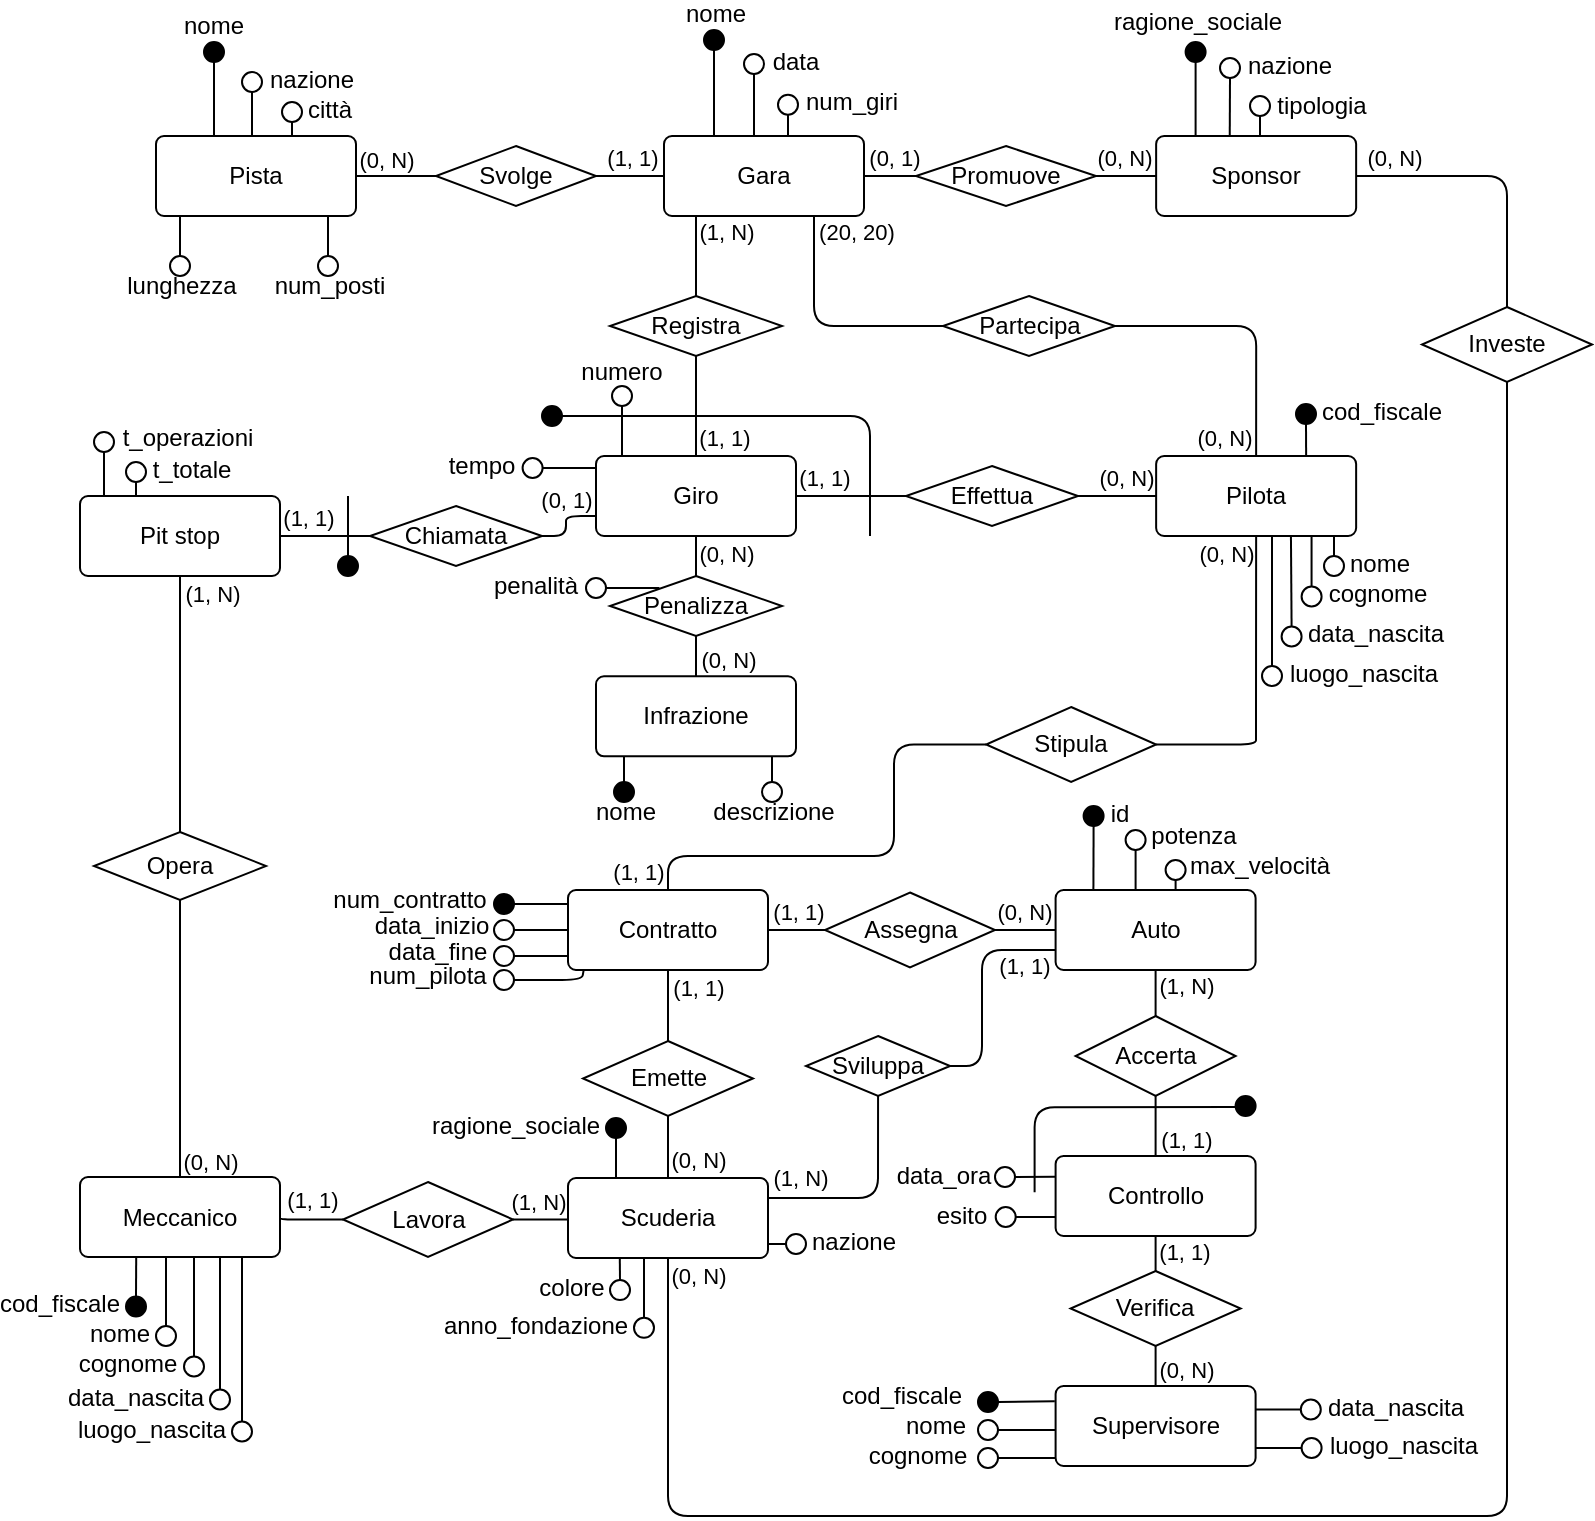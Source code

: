 <mxfile version="20.8.5" type="device"><diagram id="yc5u9u19qxj1vEaBZt0L" name="Pagina-1"><mxGraphModel dx="1434" dy="711" grid="1" gridSize="10" guides="1" tooltips="1" connect="1" arrows="1" fold="1" page="0" pageScale="1" pageWidth="827" pageHeight="1169" math="0" shadow="0"><root><mxCell id="0"/><mxCell id="1" parent="0"/><mxCell id="eH_abaHLC62sjfiQoKfq-3" value="Gara" style="rounded=1;arcSize=10;whiteSpace=wrap;html=1;align=center;" parent="1" vertex="1"><mxGeometry x="341" y="90" width="100" height="40" as="geometry"/></mxCell><mxCell id="eH_abaHLC62sjfiQoKfq-4" value="Pista" style="rounded=1;arcSize=10;whiteSpace=wrap;html=1;align=center;" parent="1" vertex="1"><mxGeometry x="87" y="90" width="100" height="40" as="geometry"/></mxCell><mxCell id="eH_abaHLC62sjfiQoKfq-5" value="Giro" style="rounded=1;arcSize=10;whiteSpace=wrap;html=1;align=center;" parent="1" vertex="1"><mxGeometry x="307" y="250" width="100" height="40" as="geometry"/></mxCell><mxCell id="eH_abaHLC62sjfiQoKfq-6" value="Infrazione" style="rounded=1;arcSize=10;whiteSpace=wrap;html=1;align=center;" parent="1" vertex="1"><mxGeometry x="307" y="360.16" width="100" height="40" as="geometry"/></mxCell><mxCell id="eH_abaHLC62sjfiQoKfq-7" value="Sponsor" style="rounded=1;arcSize=10;whiteSpace=wrap;html=1;align=center;" parent="1" vertex="1"><mxGeometry x="587.07" y="90" width="100" height="40" as="geometry"/></mxCell><mxCell id="eH_abaHLC62sjfiQoKfq-10" value="Pit stop" style="rounded=1;arcSize=10;whiteSpace=wrap;html=1;align=center;" parent="1" vertex="1"><mxGeometry x="49" y="270" width="100" height="40" as="geometry"/></mxCell><mxCell id="eH_abaHLC62sjfiQoKfq-11" value="" style="endArrow=none;html=1;rounded=0;strokeColor=default;entryX=0.5;entryY=1;entryDx=0;entryDy=0;exitX=0.25;exitY=0;exitDx=0;exitDy=0;" parent="1" source="eH_abaHLC62sjfiQoKfq-3" target="eH_abaHLC62sjfiQoKfq-12" edge="1"><mxGeometry width="50" height="50" relative="1" as="geometry"><mxPoint x="371" y="80" as="sourcePoint"/><mxPoint x="321" y="67" as="targetPoint"/></mxGeometry></mxCell><mxCell id="eH_abaHLC62sjfiQoKfq-12" value="" style="ellipse;whiteSpace=wrap;html=1;aspect=fixed;fillColor=#000000;" parent="1" vertex="1"><mxGeometry x="361" y="37" width="10" height="10" as="geometry"/></mxCell><mxCell id="eH_abaHLC62sjfiQoKfq-13" value="nome" style="text;html=1;strokeColor=none;fillColor=none;align=center;verticalAlign=middle;whiteSpace=wrap;rounded=0;" parent="1" vertex="1"><mxGeometry x="337" y="24" width="60" height="10" as="geometry"/></mxCell><mxCell id="eH_abaHLC62sjfiQoKfq-15" value="" style="endArrow=none;html=1;rounded=0;strokeColor=default;entryX=0.5;entryY=1;entryDx=0;entryDy=0;exitX=0.4;exitY=-0.009;exitDx=0;exitDy=0;exitPerimeter=0;" parent="1" target="eH_abaHLC62sjfiQoKfq-16" edge="1"><mxGeometry width="50" height="50" relative="1" as="geometry"><mxPoint x="386.0" y="90.0" as="sourcePoint"/><mxPoint x="332" y="90.36" as="targetPoint"/></mxGeometry></mxCell><mxCell id="eH_abaHLC62sjfiQoKfq-16" value="" style="ellipse;whiteSpace=wrap;html=1;aspect=fixed;fillColor=none;" parent="1" vertex="1"><mxGeometry x="381" y="49" width="10" height="10" as="geometry"/></mxCell><mxCell id="eH_abaHLC62sjfiQoKfq-17" value="data" style="text;html=1;strokeColor=none;fillColor=none;align=center;verticalAlign=middle;whiteSpace=wrap;rounded=0;" parent="1" vertex="1"><mxGeometry x="377" y="48" width="60" height="10" as="geometry"/></mxCell><mxCell id="eH_abaHLC62sjfiQoKfq-19" style="edgeStyle=orthogonalEdgeStyle;rounded=0;orthogonalLoop=1;jettySize=auto;html=1;exitX=1;exitY=0.5;exitDx=0;exitDy=0;entryX=0;entryY=0.5;entryDx=0;entryDy=0;endArrow=none;endFill=0;" parent="1" source="eH_abaHLC62sjfiQoKfq-18" target="eH_abaHLC62sjfiQoKfq-7" edge="1"><mxGeometry relative="1" as="geometry"/></mxCell><mxCell id="eH_abaHLC62sjfiQoKfq-22" value="(0, N)" style="edgeLabel;html=1;align=center;verticalAlign=middle;resizable=0;points=[];" parent="eH_abaHLC62sjfiQoKfq-19" vertex="1" connectable="0"><mxGeometry x="0.183" relative="1" as="geometry"><mxPoint x="-4" y="-9" as="offset"/></mxGeometry></mxCell><mxCell id="eH_abaHLC62sjfiQoKfq-20" style="edgeStyle=orthogonalEdgeStyle;rounded=0;orthogonalLoop=1;jettySize=auto;html=1;exitX=0;exitY=0.5;exitDx=0;exitDy=0;entryX=1;entryY=0.5;entryDx=0;entryDy=0;endArrow=none;endFill=0;" parent="1" source="eH_abaHLC62sjfiQoKfq-18" target="eH_abaHLC62sjfiQoKfq-3" edge="1"><mxGeometry relative="1" as="geometry"/></mxCell><mxCell id="eH_abaHLC62sjfiQoKfq-21" value="(0, 1)" style="edgeLabel;html=1;align=center;verticalAlign=middle;resizable=0;points=[];" parent="eH_abaHLC62sjfiQoKfq-20" vertex="1" connectable="0"><mxGeometry x="0.713" y="-1" relative="1" as="geometry"><mxPoint x="11" y="-8" as="offset"/></mxGeometry></mxCell><mxCell id="eH_abaHLC62sjfiQoKfq-18" value="Promuove" style="shape=rhombus;perimeter=rhombusPerimeter;whiteSpace=wrap;html=1;align=center;" parent="1" vertex="1"><mxGeometry x="467" y="95" width="90" height="30" as="geometry"/></mxCell><mxCell id="eH_abaHLC62sjfiQoKfq-47" value="" style="endArrow=none;html=1;rounded=0;strokeColor=default;entryX=0.5;entryY=1;entryDx=0;entryDy=0;" parent="1" target="eH_abaHLC62sjfiQoKfq-48" edge="1"><mxGeometry width="50" height="50" relative="1" as="geometry"><mxPoint x="116" y="90" as="sourcePoint"/><mxPoint x="71" y="80" as="targetPoint"/></mxGeometry></mxCell><mxCell id="eH_abaHLC62sjfiQoKfq-48" value="" style="ellipse;whiteSpace=wrap;html=1;aspect=fixed;fillColor=#000000;" parent="1" vertex="1"><mxGeometry x="111" y="43" width="10" height="10" as="geometry"/></mxCell><mxCell id="eH_abaHLC62sjfiQoKfq-49" value="nome" style="text;html=1;strokeColor=none;fillColor=none;align=center;verticalAlign=middle;whiteSpace=wrap;rounded=0;" parent="1" vertex="1"><mxGeometry x="86" y="30" width="60" height="10" as="geometry"/></mxCell><mxCell id="eH_abaHLC62sjfiQoKfq-50" value="" style="endArrow=none;html=1;rounded=0;strokeColor=default;entryX=0.5;entryY=1;entryDx=0;entryDy=0;exitX=0.4;exitY=-0.009;exitDx=0;exitDy=0;exitPerimeter=0;" parent="1" target="eH_abaHLC62sjfiQoKfq-51" edge="1"><mxGeometry width="50" height="50" relative="1" as="geometry"><mxPoint x="135" y="89.64" as="sourcePoint"/><mxPoint x="81" y="90" as="targetPoint"/></mxGeometry></mxCell><mxCell id="eH_abaHLC62sjfiQoKfq-51" value="" style="ellipse;whiteSpace=wrap;html=1;aspect=fixed;fillColor=none;" parent="1" vertex="1"><mxGeometry x="130" y="58" width="10" height="10" as="geometry"/></mxCell><mxCell id="eH_abaHLC62sjfiQoKfq-52" value="" style="endArrow=none;html=1;rounded=0;strokeColor=default;entryX=0.5;entryY=1;entryDx=0;entryDy=0;exitX=0.4;exitY=-0.009;exitDx=0;exitDy=0;exitPerimeter=0;" parent="1" target="eH_abaHLC62sjfiQoKfq-53" edge="1"><mxGeometry width="50" height="50" relative="1" as="geometry"><mxPoint x="155" y="90" as="sourcePoint"/><mxPoint x="101" y="90.36" as="targetPoint"/></mxGeometry></mxCell><mxCell id="eH_abaHLC62sjfiQoKfq-53" value="" style="ellipse;whiteSpace=wrap;html=1;aspect=fixed;fillColor=none;" parent="1" vertex="1"><mxGeometry x="150" y="73" width="10" height="10" as="geometry"/></mxCell><mxCell id="eH_abaHLC62sjfiQoKfq-54" value="nazione" style="text;html=1;strokeColor=none;fillColor=none;align=center;verticalAlign=middle;whiteSpace=wrap;rounded=0;" parent="1" vertex="1"><mxGeometry x="135" y="57" width="60" height="10" as="geometry"/></mxCell><mxCell id="eH_abaHLC62sjfiQoKfq-55" value="città" style="text;html=1;strokeColor=none;fillColor=none;align=center;verticalAlign=middle;whiteSpace=wrap;rounded=0;" parent="1" vertex="1"><mxGeometry x="144" y="72" width="60" height="10" as="geometry"/></mxCell><mxCell id="eH_abaHLC62sjfiQoKfq-57" value="" style="ellipse;whiteSpace=wrap;html=1;aspect=fixed;fillColor=none;" parent="1" vertex="1"><mxGeometry x="94" y="150" width="10" height="10" as="geometry"/></mxCell><mxCell id="eH_abaHLC62sjfiQoKfq-58" value="" style="endArrow=none;html=1;rounded=0;strokeColor=default;" parent="1" source="eH_abaHLC62sjfiQoKfq-57" edge="1"><mxGeometry width="50" height="50" relative="1" as="geometry"><mxPoint x="98.91" y="151.64" as="sourcePoint"/><mxPoint x="99" y="130" as="targetPoint"/></mxGeometry></mxCell><mxCell id="eH_abaHLC62sjfiQoKfq-59" value="lunghezza" style="text;html=1;strokeColor=none;fillColor=none;align=center;verticalAlign=middle;whiteSpace=wrap;rounded=0;" parent="1" vertex="1"><mxGeometry x="70" y="160" width="60" height="10" as="geometry"/></mxCell><mxCell id="eH_abaHLC62sjfiQoKfq-60" value="" style="ellipse;whiteSpace=wrap;html=1;aspect=fixed;fillColor=none;" parent="1" vertex="1"><mxGeometry x="168" y="150" width="10" height="10" as="geometry"/></mxCell><mxCell id="eH_abaHLC62sjfiQoKfq-61" value="" style="endArrow=none;html=1;rounded=0;strokeColor=default;" parent="1" source="eH_abaHLC62sjfiQoKfq-60" edge="1"><mxGeometry width="50" height="50" relative="1" as="geometry"><mxPoint x="172.91" y="151.64" as="sourcePoint"/><mxPoint x="173" y="130" as="targetPoint"/></mxGeometry></mxCell><mxCell id="eH_abaHLC62sjfiQoKfq-62" value="num_posti" style="text;html=1;strokeColor=none;fillColor=none;align=center;verticalAlign=middle;whiteSpace=wrap;rounded=0;" parent="1" vertex="1"><mxGeometry x="144" y="160" width="60" height="10" as="geometry"/></mxCell><mxCell id="eH_abaHLC62sjfiQoKfq-64" style="edgeStyle=orthogonalEdgeStyle;rounded=0;orthogonalLoop=1;jettySize=auto;html=1;exitX=1;exitY=0.5;exitDx=0;exitDy=0;entryX=0;entryY=0.5;entryDx=0;entryDy=0;endArrow=none;endFill=0;" parent="1" source="eH_abaHLC62sjfiQoKfq-63" target="eH_abaHLC62sjfiQoKfq-3" edge="1"><mxGeometry relative="1" as="geometry"/></mxCell><mxCell id="eH_abaHLC62sjfiQoKfq-67" value="(1, 1)" style="edgeLabel;html=1;align=center;verticalAlign=middle;resizable=0;points=[];" parent="eH_abaHLC62sjfiQoKfq-64" vertex="1" connectable="0"><mxGeometry x="0.276" y="2" relative="1" as="geometry"><mxPoint x="-4" y="-7" as="offset"/></mxGeometry></mxCell><mxCell id="eH_abaHLC62sjfiQoKfq-65" style="edgeStyle=orthogonalEdgeStyle;rounded=0;orthogonalLoop=1;jettySize=auto;html=1;exitX=0;exitY=0.5;exitDx=0;exitDy=0;entryX=1;entryY=0.5;entryDx=0;entryDy=0;endArrow=none;endFill=0;" parent="1" source="eH_abaHLC62sjfiQoKfq-63" target="eH_abaHLC62sjfiQoKfq-4" edge="1"><mxGeometry relative="1" as="geometry"/></mxCell><mxCell id="eH_abaHLC62sjfiQoKfq-66" value="(0, N)" style="edgeLabel;html=1;align=center;verticalAlign=middle;resizable=0;points=[];" parent="eH_abaHLC62sjfiQoKfq-65" vertex="1" connectable="0"><mxGeometry x="0.212" y="1" relative="1" as="geometry"><mxPoint x="-1" y="-9" as="offset"/></mxGeometry></mxCell><mxCell id="eH_abaHLC62sjfiQoKfq-63" value="Svolge" style="shape=rhombus;perimeter=rhombusPerimeter;whiteSpace=wrap;html=1;align=center;" parent="1" vertex="1"><mxGeometry x="227" y="95" width="80" height="30" as="geometry"/></mxCell><mxCell id="eH_abaHLC62sjfiQoKfq-70" value="" style="ellipse;whiteSpace=wrap;html=1;aspect=fixed;fillColor=none;" parent="1" vertex="1"><mxGeometry x="270.3" y="251" width="10" height="10" as="geometry"/></mxCell><mxCell id="eH_abaHLC62sjfiQoKfq-71" value="" style="endArrow=none;html=1;rounded=0;strokeColor=default;entryX=-0.003;entryY=0.375;entryDx=0;entryDy=0;entryPerimeter=0;" parent="1" source="eH_abaHLC62sjfiQoKfq-70" edge="1"><mxGeometry width="50" height="50" relative="1" as="geometry"><mxPoint x="319.21" y="302.64" as="sourcePoint"/><mxPoint x="307.0" y="256" as="targetPoint"/></mxGeometry></mxCell><mxCell id="eH_abaHLC62sjfiQoKfq-72" value="tempo" style="text;html=1;strokeColor=none;fillColor=none;align=center;verticalAlign=middle;whiteSpace=wrap;rounded=0;" parent="1" vertex="1"><mxGeometry x="220.3" y="250" width="60" height="10" as="geometry"/></mxCell><mxCell id="eH_abaHLC62sjfiQoKfq-75" value="numero" style="text;html=1;strokeColor=none;fillColor=none;align=center;verticalAlign=middle;whiteSpace=wrap;rounded=0;" parent="1" vertex="1"><mxGeometry x="290" y="203" width="60" height="10" as="geometry"/></mxCell><mxCell id="eH_abaHLC62sjfiQoKfq-82" value="" style="endArrow=none;html=1;rounded=0;strokeColor=default;entryX=0.5;entryY=1;entryDx=0;entryDy=0;exitX=0.4;exitY=-0.009;exitDx=0;exitDy=0;exitPerimeter=0;" parent="1" target="eH_abaHLC62sjfiQoKfq-83" edge="1"><mxGeometry width="50" height="50" relative="1" as="geometry"><mxPoint x="403.0" y="90.0" as="sourcePoint"/><mxPoint x="349" y="90.36" as="targetPoint"/></mxGeometry></mxCell><mxCell id="eH_abaHLC62sjfiQoKfq-83" value="" style="ellipse;whiteSpace=wrap;html=1;aspect=fixed;fillColor=none;" parent="1" vertex="1"><mxGeometry x="398" y="69.36" width="10" height="10" as="geometry"/></mxCell><mxCell id="eH_abaHLC62sjfiQoKfq-84" value="num_giri" style="text;html=1;strokeColor=none;fillColor=none;align=center;verticalAlign=middle;whiteSpace=wrap;rounded=0;" parent="1" vertex="1"><mxGeometry x="408" y="68" width="54" height="10" as="geometry"/></mxCell><mxCell id="eH_abaHLC62sjfiQoKfq-85" value="Pilota" style="rounded=1;arcSize=10;whiteSpace=wrap;html=1;align=center;" parent="1" vertex="1"><mxGeometry x="587.07" y="250" width="100" height="40" as="geometry"/></mxCell><mxCell id="eH_abaHLC62sjfiQoKfq-87" style="edgeStyle=orthogonalEdgeStyle;rounded=0;orthogonalLoop=1;jettySize=auto;html=1;exitX=1;exitY=0.5;exitDx=0;exitDy=0;entryX=0;entryY=0.5;entryDx=0;entryDy=0;endArrow=none;endFill=0;" parent="1" source="eH_abaHLC62sjfiQoKfq-86" target="eH_abaHLC62sjfiQoKfq-85" edge="1"><mxGeometry relative="1" as="geometry"/></mxCell><mxCell id="eH_abaHLC62sjfiQoKfq-97" value="(0, N)" style="edgeLabel;html=1;align=center;verticalAlign=middle;resizable=0;points=[];" parent="eH_abaHLC62sjfiQoKfq-87" vertex="1" connectable="0"><mxGeometry x="0.296" y="-2" relative="1" as="geometry"><mxPoint x="-2" y="-11" as="offset"/></mxGeometry></mxCell><mxCell id="eH_abaHLC62sjfiQoKfq-88" style="edgeStyle=orthogonalEdgeStyle;rounded=0;orthogonalLoop=1;jettySize=auto;html=1;exitX=0;exitY=0.5;exitDx=0;exitDy=0;entryX=1;entryY=0.5;entryDx=0;entryDy=0;endArrow=none;endFill=0;" parent="1" source="eH_abaHLC62sjfiQoKfq-86" target="eH_abaHLC62sjfiQoKfq-5" edge="1"><mxGeometry relative="1" as="geometry"/></mxCell><mxCell id="eH_abaHLC62sjfiQoKfq-96" value="(1, 1)" style="edgeLabel;html=1;align=center;verticalAlign=middle;resizable=0;points=[];" parent="eH_abaHLC62sjfiQoKfq-88" vertex="1" connectable="0"><mxGeometry x="0.701" y="-1" relative="1" as="geometry"><mxPoint x="6" y="-8" as="offset"/></mxGeometry></mxCell><mxCell id="eH_abaHLC62sjfiQoKfq-86" value="Effettua" style="shape=rhombus;perimeter=rhombusPerimeter;whiteSpace=wrap;html=1;align=center;" parent="1" vertex="1"><mxGeometry x="462" y="255" width="86" height="30" as="geometry"/></mxCell><mxCell id="eH_abaHLC62sjfiQoKfq-90" style="edgeStyle=orthogonalEdgeStyle;rounded=0;orthogonalLoop=1;jettySize=auto;html=1;exitX=0.5;exitY=0;exitDx=0;exitDy=0;entryX=0.5;entryY=1;entryDx=0;entryDy=0;endArrow=none;endFill=0;" parent="1" source="eH_abaHLC62sjfiQoKfq-89" edge="1"><mxGeometry relative="1" as="geometry"><mxPoint x="357" y="130" as="targetPoint"/></mxGeometry></mxCell><mxCell id="eH_abaHLC62sjfiQoKfq-99" value="(1, N)" style="edgeLabel;html=1;align=center;verticalAlign=middle;resizable=0;points=[];" parent="eH_abaHLC62sjfiQoKfq-90" vertex="1" connectable="0"><mxGeometry x="0.764" y="-1" relative="1" as="geometry"><mxPoint x="14" y="3" as="offset"/></mxGeometry></mxCell><mxCell id="eH_abaHLC62sjfiQoKfq-91" style="edgeStyle=orthogonalEdgeStyle;rounded=0;orthogonalLoop=1;jettySize=auto;html=1;exitX=0.5;exitY=1;exitDx=0;exitDy=0;entryX=0.5;entryY=0;entryDx=0;entryDy=0;endArrow=none;endFill=0;" parent="1" source="eH_abaHLC62sjfiQoKfq-89" target="eH_abaHLC62sjfiQoKfq-5" edge="1"><mxGeometry relative="1" as="geometry"/></mxCell><mxCell id="eH_abaHLC62sjfiQoKfq-98" value="(1, 1)" style="edgeLabel;html=1;align=center;verticalAlign=middle;resizable=0;points=[];" parent="eH_abaHLC62sjfiQoKfq-91" vertex="1" connectable="0"><mxGeometry x="0.691" y="1" relative="1" as="geometry"><mxPoint x="13" y="-2" as="offset"/></mxGeometry></mxCell><mxCell id="eH_abaHLC62sjfiQoKfq-89" value="Registra" style="shape=rhombus;perimeter=rhombusPerimeter;whiteSpace=wrap;html=1;align=center;" parent="1" vertex="1"><mxGeometry x="314" y="170" width="86" height="30" as="geometry"/></mxCell><mxCell id="eH_abaHLC62sjfiQoKfq-93" value="" style="endArrow=none;html=1;rounded=1;entryX=1;entryY=0.5;entryDx=0;entryDy=0;" parent="1" target="eH_abaHLC62sjfiQoKfq-95" edge="1"><mxGeometry relative="1" as="geometry"><mxPoint x="444" y="290" as="sourcePoint"/><mxPoint x="344" y="230" as="targetPoint"/><Array as="points"><mxPoint x="444" y="280"/><mxPoint x="444" y="230"/></Array></mxGeometry></mxCell><mxCell id="eH_abaHLC62sjfiQoKfq-95" value="" style="ellipse;whiteSpace=wrap;html=1;aspect=fixed;fillColor=#000000;" parent="1" vertex="1"><mxGeometry x="280" y="225" width="10" height="10" as="geometry"/></mxCell><mxCell id="eH_abaHLC62sjfiQoKfq-101" style="edgeStyle=orthogonalEdgeStyle;rounded=1;orthogonalLoop=1;jettySize=auto;html=1;exitX=1;exitY=0.5;exitDx=0;exitDy=0;entryX=0.5;entryY=0;entryDx=0;entryDy=0;endArrow=none;endFill=0;" parent="1" source="eH_abaHLC62sjfiQoKfq-100" target="eH_abaHLC62sjfiQoKfq-85" edge="1"><mxGeometry relative="1" as="geometry"/></mxCell><mxCell id="eH_abaHLC62sjfiQoKfq-103" value="(0, N)" style="edgeLabel;html=1;align=center;verticalAlign=middle;resizable=0;points=[];" parent="eH_abaHLC62sjfiQoKfq-101" vertex="1" connectable="0"><mxGeometry x="0.894" relative="1" as="geometry"><mxPoint x="-16" y="-2" as="offset"/></mxGeometry></mxCell><mxCell id="eH_abaHLC62sjfiQoKfq-102" style="edgeStyle=orthogonalEdgeStyle;rounded=1;orthogonalLoop=1;jettySize=auto;html=1;exitX=0;exitY=0.5;exitDx=0;exitDy=0;entryX=0.75;entryY=1;entryDx=0;entryDy=0;endArrow=none;endFill=0;" parent="1" source="eH_abaHLC62sjfiQoKfq-100" target="eH_abaHLC62sjfiQoKfq-3" edge="1"><mxGeometry relative="1" as="geometry"/></mxCell><mxCell id="eH_abaHLC62sjfiQoKfq-104" value="(20, 20)" style="edgeLabel;html=1;align=center;verticalAlign=middle;resizable=0;points=[];" parent="eH_abaHLC62sjfiQoKfq-102" vertex="1" connectable="0"><mxGeometry x="0.844" y="-3" relative="1" as="geometry"><mxPoint x="18" y="-2" as="offset"/></mxGeometry></mxCell><mxCell id="eH_abaHLC62sjfiQoKfq-100" value="Partecipa" style="shape=rhombus;perimeter=rhombusPerimeter;whiteSpace=wrap;html=1;align=center;" parent="1" vertex="1"><mxGeometry x="480.5" y="170" width="86" height="30" as="geometry"/></mxCell><mxCell id="eH_abaHLC62sjfiQoKfq-105" value="" style="endArrow=none;html=1;rounded=0;strokeColor=default;entryX=0.5;entryY=1;entryDx=0;entryDy=0;exitX=0.13;exitY=0.012;exitDx=0;exitDy=0;exitPerimeter=0;" parent="1" source="eH_abaHLC62sjfiQoKfq-5" target="eH_abaHLC62sjfiQoKfq-106" edge="1"><mxGeometry width="50" height="50" relative="1" as="geometry"><mxPoint x="320.0" y="251" as="sourcePoint"/><mxPoint x="266" y="251.36" as="targetPoint"/></mxGeometry></mxCell><mxCell id="eH_abaHLC62sjfiQoKfq-106" value="" style="ellipse;whiteSpace=wrap;html=1;aspect=fixed;fillColor=none;" parent="1" vertex="1"><mxGeometry x="315" y="215" width="10" height="10" as="geometry"/></mxCell><mxCell id="eH_abaHLC62sjfiQoKfq-113" value="" style="ellipse;whiteSpace=wrap;html=1;aspect=fixed;fillColor=none;" parent="1" vertex="1"><mxGeometry x="302" y="311" width="10" height="10" as="geometry"/></mxCell><mxCell id="eH_abaHLC62sjfiQoKfq-114" value="" style="endArrow=none;html=1;rounded=0;strokeColor=default;entryX=-0.003;entryY=0.375;entryDx=0;entryDy=0;entryPerimeter=0;" parent="1" source="eH_abaHLC62sjfiQoKfq-113" edge="1"><mxGeometry width="50" height="50" relative="1" as="geometry"><mxPoint x="350.91" y="362.64" as="sourcePoint"/><mxPoint x="338.7" y="316" as="targetPoint"/></mxGeometry></mxCell><mxCell id="eH_abaHLC62sjfiQoKfq-115" value="penalità" style="text;html=1;strokeColor=none;fillColor=none;align=center;verticalAlign=middle;whiteSpace=wrap;rounded=0;" parent="1" vertex="1"><mxGeometry x="247" y="310" width="60" height="10" as="geometry"/></mxCell><mxCell id="eH_abaHLC62sjfiQoKfq-119" style="edgeStyle=orthogonalEdgeStyle;rounded=1;orthogonalLoop=1;jettySize=auto;html=1;exitX=0.5;exitY=1;exitDx=0;exitDy=0;entryX=0.5;entryY=0;entryDx=0;entryDy=0;endArrow=none;endFill=0;" parent="1" source="eH_abaHLC62sjfiQoKfq-118" target="eH_abaHLC62sjfiQoKfq-6" edge="1"><mxGeometry relative="1" as="geometry"/></mxCell><mxCell id="eH_abaHLC62sjfiQoKfq-130" value="(0, N)" style="edgeLabel;html=1;align=center;verticalAlign=middle;resizable=0;points=[];" parent="eH_abaHLC62sjfiQoKfq-119" vertex="1" connectable="0"><mxGeometry x="0.629" y="-1" relative="1" as="geometry"><mxPoint x="17" y="-5" as="offset"/></mxGeometry></mxCell><mxCell id="eH_abaHLC62sjfiQoKfq-120" style="edgeStyle=orthogonalEdgeStyle;rounded=1;orthogonalLoop=1;jettySize=auto;html=1;exitX=0.5;exitY=0;exitDx=0;exitDy=0;entryX=0.5;entryY=1;entryDx=0;entryDy=0;endArrow=none;endFill=0;" parent="1" source="eH_abaHLC62sjfiQoKfq-118" target="eH_abaHLC62sjfiQoKfq-5" edge="1"><mxGeometry relative="1" as="geometry"/></mxCell><mxCell id="eH_abaHLC62sjfiQoKfq-129" value="(0, N)" style="edgeLabel;html=1;align=center;verticalAlign=middle;resizable=0;points=[];" parent="eH_abaHLC62sjfiQoKfq-120" vertex="1" connectable="0"><mxGeometry x="0.632" relative="1" as="geometry"><mxPoint x="15" y="5" as="offset"/></mxGeometry></mxCell><mxCell id="eH_abaHLC62sjfiQoKfq-118" value="Penalizza" style="shape=rhombus;perimeter=rhombusPerimeter;whiteSpace=wrap;html=1;align=center;" parent="1" vertex="1"><mxGeometry x="314" y="310" width="86" height="30" as="geometry"/></mxCell><mxCell id="eH_abaHLC62sjfiQoKfq-122" value="" style="ellipse;whiteSpace=wrap;html=1;aspect=fixed;fillColor=#000000;" parent="1" vertex="1"><mxGeometry x="316" y="413" width="10" height="10" as="geometry"/></mxCell><mxCell id="eH_abaHLC62sjfiQoKfq-123" value="" style="endArrow=none;html=1;rounded=0;strokeColor=default;" parent="1" source="eH_abaHLC62sjfiQoKfq-122" edge="1"><mxGeometry width="50" height="50" relative="1" as="geometry"><mxPoint x="320.91" y="421.8" as="sourcePoint"/><mxPoint x="321" y="400.16" as="targetPoint"/></mxGeometry></mxCell><mxCell id="eH_abaHLC62sjfiQoKfq-124" value="nome" style="text;html=1;strokeColor=none;fillColor=none;align=center;verticalAlign=middle;whiteSpace=wrap;rounded=0;" parent="1" vertex="1"><mxGeometry x="292" y="423" width="60" height="10" as="geometry"/></mxCell><mxCell id="eH_abaHLC62sjfiQoKfq-125" value="" style="ellipse;whiteSpace=wrap;html=1;aspect=fixed;fillColor=none;" parent="1" vertex="1"><mxGeometry x="390" y="413" width="10" height="10" as="geometry"/></mxCell><mxCell id="eH_abaHLC62sjfiQoKfq-126" value="" style="endArrow=none;html=1;rounded=0;strokeColor=default;" parent="1" source="eH_abaHLC62sjfiQoKfq-125" edge="1"><mxGeometry width="50" height="50" relative="1" as="geometry"><mxPoint x="394.91" y="421.8" as="sourcePoint"/><mxPoint x="395" y="400.16" as="targetPoint"/></mxGeometry></mxCell><mxCell id="eH_abaHLC62sjfiQoKfq-127" value="descrizione" style="text;html=1;strokeColor=none;fillColor=none;align=center;verticalAlign=middle;whiteSpace=wrap;rounded=0;" parent="1" vertex="1"><mxGeometry x="366" y="423" width="60" height="10" as="geometry"/></mxCell><mxCell id="eH_abaHLC62sjfiQoKfq-133" style="edgeStyle=orthogonalEdgeStyle;rounded=1;orthogonalLoop=1;jettySize=auto;html=1;exitX=0;exitY=0.5;exitDx=0;exitDy=0;entryX=1;entryY=0.5;entryDx=0;entryDy=0;endArrow=none;endFill=0;" parent="1" source="eH_abaHLC62sjfiQoKfq-131" target="eH_abaHLC62sjfiQoKfq-10" edge="1"><mxGeometry relative="1" as="geometry"><mxPoint x="192" y="290" as="sourcePoint"/><mxPoint x="154" y="290" as="targetPoint"/></mxGeometry></mxCell><mxCell id="eH_abaHLC62sjfiQoKfq-148" value="(1, 1)" style="edgeLabel;html=1;align=center;verticalAlign=middle;resizable=0;points=[];" parent="eH_abaHLC62sjfiQoKfq-133" vertex="1" connectable="0"><mxGeometry x="0.683" relative="1" as="geometry"><mxPoint x="7" y="-9" as="offset"/></mxGeometry></mxCell><mxCell id="eH_abaHLC62sjfiQoKfq-150" style="edgeStyle=orthogonalEdgeStyle;rounded=1;orthogonalLoop=1;jettySize=auto;html=1;exitX=1;exitY=0.5;exitDx=0;exitDy=0;endArrow=none;endFill=0;" parent="1" source="eH_abaHLC62sjfiQoKfq-131" edge="1"><mxGeometry relative="1" as="geometry"><Array as="points"><mxPoint x="292" y="290"/><mxPoint x="292" y="280"/></Array><mxPoint x="307" y="280" as="targetPoint"/></mxGeometry></mxCell><mxCell id="eH_abaHLC62sjfiQoKfq-151" value="(0, 1)" style="edgeLabel;html=1;align=center;verticalAlign=middle;resizable=0;points=[];" parent="eH_abaHLC62sjfiQoKfq-150" vertex="1" connectable="0"><mxGeometry x="0.783" y="-1" relative="1" as="geometry"><mxPoint x="-11" y="-9" as="offset"/></mxGeometry></mxCell><mxCell id="eH_abaHLC62sjfiQoKfq-131" value="Chiamata" style="shape=rhombus;perimeter=rhombusPerimeter;whiteSpace=wrap;html=1;align=center;" parent="1" vertex="1"><mxGeometry x="194" y="275" width="86" height="30" as="geometry"/></mxCell><mxCell id="eH_abaHLC62sjfiQoKfq-134" value="" style="endArrow=none;html=1;rounded=0;strokeColor=default;entryX=0.5;entryY=1;entryDx=0;entryDy=0;exitX=0.4;exitY=-0.009;exitDx=0;exitDy=0;exitPerimeter=0;" parent="1" target="eH_abaHLC62sjfiQoKfq-135" edge="1"><mxGeometry width="50" height="50" relative="1" as="geometry"><mxPoint x="61" y="269.64" as="sourcePoint"/><mxPoint x="7" y="270" as="targetPoint"/></mxGeometry></mxCell><mxCell id="eH_abaHLC62sjfiQoKfq-135" value="" style="ellipse;whiteSpace=wrap;html=1;aspect=fixed;fillColor=none;" parent="1" vertex="1"><mxGeometry x="56" y="238" width="10" height="10" as="geometry"/></mxCell><mxCell id="eH_abaHLC62sjfiQoKfq-136" value="" style="endArrow=none;html=1;rounded=0;strokeColor=default;entryX=0.5;entryY=1;entryDx=0;entryDy=0;exitX=0.4;exitY=-0.009;exitDx=0;exitDy=0;exitPerimeter=0;" parent="1" target="eH_abaHLC62sjfiQoKfq-137" edge="1"><mxGeometry width="50" height="50" relative="1" as="geometry"><mxPoint x="77" y="270" as="sourcePoint"/><mxPoint x="23" y="270.36" as="targetPoint"/></mxGeometry></mxCell><mxCell id="eH_abaHLC62sjfiQoKfq-137" value="" style="ellipse;whiteSpace=wrap;html=1;aspect=fixed;fillColor=none;" parent="1" vertex="1"><mxGeometry x="72" y="253" width="10" height="10" as="geometry"/></mxCell><mxCell id="eH_abaHLC62sjfiQoKfq-138" value="t_operazioni" style="text;html=1;strokeColor=none;fillColor=none;align=center;verticalAlign=middle;whiteSpace=wrap;rounded=0;" parent="1" vertex="1"><mxGeometry x="73" y="236" width="60" height="10" as="geometry"/></mxCell><mxCell id="eH_abaHLC62sjfiQoKfq-139" value="t_totale" style="text;html=1;strokeColor=none;fillColor=none;align=center;verticalAlign=middle;whiteSpace=wrap;rounded=0;" parent="1" vertex="1"><mxGeometry x="75" y="252" width="60" height="10" as="geometry"/></mxCell><mxCell id="eH_abaHLC62sjfiQoKfq-140" value="" style="ellipse;whiteSpace=wrap;html=1;aspect=fixed;fillColor=#000000;" parent="1" vertex="1"><mxGeometry x="178" y="300" width="10" height="10" as="geometry"/></mxCell><mxCell id="eH_abaHLC62sjfiQoKfq-141" value="" style="endArrow=none;html=1;rounded=0;strokeColor=default;" parent="1" source="eH_abaHLC62sjfiQoKfq-140" edge="1"><mxGeometry width="50" height="50" relative="1" as="geometry"><mxPoint x="172.91" y="303.64" as="sourcePoint"/><mxPoint x="183" y="270" as="targetPoint"/></mxGeometry></mxCell><mxCell id="eH_abaHLC62sjfiQoKfq-144" style="edgeStyle=orthogonalEdgeStyle;rounded=1;orthogonalLoop=1;jettySize=auto;html=1;exitX=0.5;exitY=0;exitDx=0;exitDy=0;entryX=0.5;entryY=1;entryDx=0;entryDy=0;endArrow=none;endFill=0;" parent="1" source="eH_abaHLC62sjfiQoKfq-142" target="eH_abaHLC62sjfiQoKfq-10" edge="1"><mxGeometry relative="1" as="geometry"/></mxCell><mxCell id="eH_abaHLC62sjfiQoKfq-146" value="(1, N)" style="edgeLabel;html=1;align=center;verticalAlign=middle;resizable=0;points=[];" parent="eH_abaHLC62sjfiQoKfq-144" vertex="1" connectable="0"><mxGeometry x="0.792" relative="1" as="geometry"><mxPoint x="16" y="-5" as="offset"/></mxGeometry></mxCell><mxCell id="6ooaOkDS9oqyMtFw_jDc-155" style="edgeStyle=orthogonalEdgeStyle;rounded=1;orthogonalLoop=1;jettySize=auto;html=1;exitX=0.5;exitY=1;exitDx=0;exitDy=0;entryX=0.5;entryY=0;entryDx=0;entryDy=0;endArrow=none;endFill=0;" parent="1" source="eH_abaHLC62sjfiQoKfq-142" target="6ooaOkDS9oqyMtFw_jDc-76" edge="1"><mxGeometry relative="1" as="geometry"/></mxCell><mxCell id="6ooaOkDS9oqyMtFw_jDc-156" value="(0, N)" style="edgeLabel;html=1;align=center;verticalAlign=middle;resizable=0;points=[];" parent="6ooaOkDS9oqyMtFw_jDc-155" vertex="1" connectable="0"><mxGeometry x="0.739" relative="1" as="geometry"><mxPoint x="15" y="10" as="offset"/></mxGeometry></mxCell><mxCell id="eH_abaHLC62sjfiQoKfq-142" value="Opera" style="shape=rhombus;perimeter=rhombusPerimeter;whiteSpace=wrap;html=1;align=center;" parent="1" vertex="1"><mxGeometry x="56" y="438" width="86" height="34" as="geometry"/></mxCell><mxCell id="6ooaOkDS9oqyMtFw_jDc-73" value="Scuderia" style="rounded=1;arcSize=10;whiteSpace=wrap;html=1;align=center;" parent="1" vertex="1"><mxGeometry x="293" y="611" width="100" height="40" as="geometry"/></mxCell><mxCell id="6ooaOkDS9oqyMtFw_jDc-74" value="Auto" style="rounded=1;arcSize=10;whiteSpace=wrap;html=1;align=center;" parent="1" vertex="1"><mxGeometry x="536.8" y="467" width="100" height="40" as="geometry"/></mxCell><mxCell id="6ooaOkDS9oqyMtFw_jDc-76" value="Meccanico" style="rounded=1;arcSize=10;whiteSpace=wrap;html=1;align=center;" parent="1" vertex="1"><mxGeometry x="49.0" y="610.5" width="100" height="40" as="geometry"/></mxCell><mxCell id="6ooaOkDS9oqyMtFw_jDc-78" value="Controllo" style="rounded=1;arcSize=10;whiteSpace=wrap;html=1;align=center;" parent="1" vertex="1"><mxGeometry x="536.8" y="600" width="100" height="40" as="geometry"/></mxCell><mxCell id="6ooaOkDS9oqyMtFw_jDc-79" value="Supervisore" style="rounded=1;arcSize=10;whiteSpace=wrap;html=1;align=center;" parent="1" vertex="1"><mxGeometry x="536.8" y="715" width="100" height="40" as="geometry"/></mxCell><mxCell id="6ooaOkDS9oqyMtFw_jDc-80" value="Contratto" style="rounded=1;arcSize=10;whiteSpace=wrap;html=1;align=center;" parent="1" vertex="1"><mxGeometry x="293" y="467" width="100" height="40" as="geometry"/></mxCell><mxCell id="6ooaOkDS9oqyMtFw_jDc-81" value="" style="endArrow=none;html=1;rounded=0;strokeColor=default;exitX=1;exitY=0.5;exitDx=0;exitDy=0;" parent="1" source="6ooaOkDS9oqyMtFw_jDc-82" edge="1"><mxGeometry width="50" height="50" relative="1" as="geometry"><mxPoint x="254.0" y="482.5" as="sourcePoint"/><mxPoint x="293" y="487" as="targetPoint"/></mxGeometry></mxCell><mxCell id="6ooaOkDS9oqyMtFw_jDc-82" value="" style="ellipse;whiteSpace=wrap;html=1;aspect=fixed;fillColor=none;" parent="1" vertex="1"><mxGeometry x="256.0" y="482" width="10" height="10" as="geometry"/></mxCell><mxCell id="6ooaOkDS9oqyMtFw_jDc-84" value="" style="ellipse;whiteSpace=wrap;html=1;aspect=fixed;fillColor=none;" parent="1" vertex="1"><mxGeometry x="256.0" y="495" width="10" height="10" as="geometry"/></mxCell><mxCell id="6ooaOkDS9oqyMtFw_jDc-85" value="data_inizio" style="text;html=1;strokeColor=none;fillColor=none;align=center;verticalAlign=middle;whiteSpace=wrap;rounded=0;" parent="1" vertex="1"><mxGeometry x="198" y="480" width="54" height="10" as="geometry"/></mxCell><mxCell id="6ooaOkDS9oqyMtFw_jDc-87" value="" style="ellipse;whiteSpace=wrap;html=1;aspect=fixed;fillColor=#000000;" parent="1" vertex="1"><mxGeometry x="256.0" y="469" width="10" height="10" as="geometry"/></mxCell><mxCell id="6ooaOkDS9oqyMtFw_jDc-88" value="data_fine" style="text;html=1;strokeColor=none;fillColor=none;align=center;verticalAlign=middle;whiteSpace=wrap;rounded=0;" parent="1" vertex="1"><mxGeometry x="201" y="493" width="54" height="10" as="geometry"/></mxCell><mxCell id="6ooaOkDS9oqyMtFw_jDc-89" value="num_contratto" style="text;html=1;strokeColor=none;fillColor=none;align=center;verticalAlign=middle;whiteSpace=wrap;rounded=0;" parent="1" vertex="1"><mxGeometry x="187" y="467" width="54" height="10" as="geometry"/></mxCell><mxCell id="6ooaOkDS9oqyMtFw_jDc-91" value="" style="ellipse;whiteSpace=wrap;html=1;aspect=fixed;fillColor=none;" parent="1" vertex="1"><mxGeometry x="256.0" y="507" width="10" height="10" as="geometry"/></mxCell><mxCell id="6ooaOkDS9oqyMtFw_jDc-92" value="num_pilota" style="text;html=1;strokeColor=none;fillColor=none;align=center;verticalAlign=middle;whiteSpace=wrap;rounded=0;" parent="1" vertex="1"><mxGeometry x="196" y="505" width="54" height="10" as="geometry"/></mxCell><mxCell id="6ooaOkDS9oqyMtFw_jDc-93" value="" style="endArrow=none;html=1;rounded=0;strokeColor=default;exitX=0.5;exitY=1;exitDx=0;exitDy=0;" parent="1" source="6ooaOkDS9oqyMtFw_jDc-94" edge="1"><mxGeometry width="50" height="50" relative="1" as="geometry"><mxPoint x="572.3" y="437" as="sourcePoint"/><mxPoint x="576.8" y="467" as="targetPoint"/></mxGeometry></mxCell><mxCell id="6ooaOkDS9oqyMtFw_jDc-94" value="" style="ellipse;whiteSpace=wrap;html=1;aspect=fixed;fillColor=none;" parent="1" vertex="1"><mxGeometry x="571.8" y="437" width="10" height="10" as="geometry"/></mxCell><mxCell id="6ooaOkDS9oqyMtFw_jDc-95" value="potenza" style="text;html=1;strokeColor=none;fillColor=none;align=center;verticalAlign=middle;whiteSpace=wrap;rounded=0;" parent="1" vertex="1"><mxGeometry x="578.8" y="435" width="54" height="10" as="geometry"/></mxCell><mxCell id="6ooaOkDS9oqyMtFw_jDc-96" value="" style="endArrow=none;html=1;rounded=0;strokeColor=default;entryX=0.189;entryY=0.005;entryDx=0;entryDy=0;exitX=0.5;exitY=1;exitDx=0;exitDy=0;entryPerimeter=0;" parent="1" source="6ooaOkDS9oqyMtFw_jDc-97" target="6ooaOkDS9oqyMtFw_jDc-74" edge="1"><mxGeometry width="50" height="50" relative="1" as="geometry"><mxPoint x="520.8" y="429" as="sourcePoint"/><mxPoint x="490.8" y="429" as="targetPoint"/></mxGeometry></mxCell><mxCell id="6ooaOkDS9oqyMtFw_jDc-97" value="" style="ellipse;whiteSpace=wrap;html=1;aspect=fixed;fillColor=#000000;" parent="1" vertex="1"><mxGeometry x="550.8" y="425" width="10" height="10" as="geometry"/></mxCell><mxCell id="6ooaOkDS9oqyMtFw_jDc-98" value="max_velocità" style="text;html=1;strokeColor=none;fillColor=none;align=center;verticalAlign=middle;whiteSpace=wrap;rounded=0;" parent="1" vertex="1"><mxGeometry x="611.8" y="450" width="54" height="10" as="geometry"/></mxCell><mxCell id="6ooaOkDS9oqyMtFw_jDc-99" value="" style="endArrow=none;html=1;rounded=0;strokeColor=default;exitX=0.5;exitY=1;exitDx=0;exitDy=0;" parent="1" source="6ooaOkDS9oqyMtFw_jDc-100" edge="1"><mxGeometry width="50" height="50" relative="1" as="geometry"><mxPoint x="592.3" y="452" as="sourcePoint"/><mxPoint x="596.8" y="467" as="targetPoint"/></mxGeometry></mxCell><mxCell id="6ooaOkDS9oqyMtFw_jDc-100" value="" style="ellipse;whiteSpace=wrap;html=1;aspect=fixed;fillColor=none;" parent="1" vertex="1"><mxGeometry x="591.8" y="452" width="10" height="10" as="geometry"/></mxCell><mxCell id="6ooaOkDS9oqyMtFw_jDc-101" value="id" style="text;html=1;strokeColor=none;fillColor=none;align=center;verticalAlign=middle;whiteSpace=wrap;rounded=0;" parent="1" vertex="1"><mxGeometry x="555" y="424" width="28" height="10" as="geometry"/></mxCell><mxCell id="6ooaOkDS9oqyMtFw_jDc-102" value="" style="ellipse;whiteSpace=wrap;html=1;aspect=fixed;fillColor=#000000;" parent="1" vertex="1"><mxGeometry x="626.8" y="570" width="10" height="10" as="geometry"/></mxCell><mxCell id="6ooaOkDS9oqyMtFw_jDc-103" value="" style="ellipse;whiteSpace=wrap;html=1;aspect=fixed;fillColor=none;" parent="1" vertex="1"><mxGeometry x="506.5" y="605.5" width="10" height="10" as="geometry"/></mxCell><mxCell id="6ooaOkDS9oqyMtFw_jDc-104" value="" style="endArrow=none;html=1;rounded=0;strokeColor=default;exitX=0.003;exitY=0.148;exitDx=0;exitDy=0;entryX=1;entryY=0.5;entryDx=0;entryDy=0;exitPerimeter=0;" parent="1" target="6ooaOkDS9oqyMtFw_jDc-103" edge="1"><mxGeometry width="50" height="50" relative="1" as="geometry"><mxPoint x="536.8" y="610.42" as="sourcePoint"/><mxPoint x="516.32" y="600.5" as="targetPoint"/></mxGeometry></mxCell><mxCell id="6ooaOkDS9oqyMtFw_jDc-105" value="data_ora" style="text;html=1;strokeColor=none;fillColor=none;align=center;verticalAlign=middle;whiteSpace=wrap;rounded=0;" parent="1" vertex="1"><mxGeometry x="453.5" y="604.5" width="54" height="10" as="geometry"/></mxCell><mxCell id="6ooaOkDS9oqyMtFw_jDc-106" value="" style="ellipse;whiteSpace=wrap;html=1;aspect=fixed;fillColor=none;" parent="1" vertex="1"><mxGeometry x="506.85" y="625.5" width="10" height="10" as="geometry"/></mxCell><mxCell id="6ooaOkDS9oqyMtFw_jDc-107" value="" style="endArrow=none;html=1;rounded=0;strokeColor=default;entryX=1;entryY=0.5;entryDx=0;entryDy=0;" parent="1" target="6ooaOkDS9oqyMtFw_jDc-106" edge="1"><mxGeometry width="50" height="50" relative="1" as="geometry"><mxPoint x="536.5" y="630.5" as="sourcePoint"/><mxPoint x="516.67" y="620.5" as="targetPoint"/></mxGeometry></mxCell><mxCell id="6ooaOkDS9oqyMtFw_jDc-108" value="esito" style="text;html=1;strokeColor=none;fillColor=none;align=center;verticalAlign=middle;whiteSpace=wrap;rounded=0;" parent="1" vertex="1"><mxGeometry x="462.5" y="624.5" width="54" height="10" as="geometry"/></mxCell><mxCell id="6ooaOkDS9oqyMtFw_jDc-109" style="edgeStyle=orthogonalEdgeStyle;rounded=1;orthogonalLoop=1;jettySize=auto;html=1;exitX=0.5;exitY=1;exitDx=0;exitDy=0;entryX=0.5;entryY=0;entryDx=0;entryDy=0;endArrow=none;endFill=0;" parent="1" source="6ooaOkDS9oqyMtFw_jDc-113" target="6ooaOkDS9oqyMtFw_jDc-78" edge="1"><mxGeometry relative="1" as="geometry"/></mxCell><mxCell id="6ooaOkDS9oqyMtFw_jDc-110" value="(1, 1)" style="edgeLabel;html=1;align=center;verticalAlign=middle;resizable=0;points=[];" parent="6ooaOkDS9oqyMtFw_jDc-109" vertex="1" connectable="0"><mxGeometry x="0.628" relative="1" as="geometry"><mxPoint x="15" y="-3" as="offset"/></mxGeometry></mxCell><mxCell id="6ooaOkDS9oqyMtFw_jDc-111" style="edgeStyle=orthogonalEdgeStyle;rounded=1;orthogonalLoop=1;jettySize=auto;html=1;exitX=0.5;exitY=0;exitDx=0;exitDy=0;entryX=0.5;entryY=1;entryDx=0;entryDy=0;endArrow=none;endFill=0;" parent="1" source="6ooaOkDS9oqyMtFw_jDc-113" target="6ooaOkDS9oqyMtFw_jDc-74" edge="1"><mxGeometry relative="1" as="geometry"/></mxCell><mxCell id="6ooaOkDS9oqyMtFw_jDc-112" value="(1, N)" style="edgeLabel;html=1;align=center;verticalAlign=middle;resizable=0;points=[];" parent="6ooaOkDS9oqyMtFw_jDc-111" vertex="1" connectable="0"><mxGeometry x="0.749" y="-1" relative="1" as="geometry"><mxPoint x="14" y="5" as="offset"/></mxGeometry></mxCell><mxCell id="6ooaOkDS9oqyMtFw_jDc-113" value="Accerta" style="shape=rhombus;perimeter=rhombusPerimeter;whiteSpace=wrap;html=1;align=center;fillColor=#FFFFFF;" parent="1" vertex="1"><mxGeometry x="546.8" y="530" width="80" height="40" as="geometry"/></mxCell><mxCell id="6ooaOkDS9oqyMtFw_jDc-114" value="" style="endArrow=none;html=1;strokeColor=default;exitX=0.003;exitY=0.148;exitDx=0;exitDy=0;exitPerimeter=0;rounded=1;" parent="1" edge="1"><mxGeometry width="50" height="50" relative="1" as="geometry"><mxPoint x="627.3" y="575.5" as="sourcePoint"/><mxPoint x="526.3" y="618.14" as="targetPoint"/><Array as="points"><mxPoint x="526.3" y="575.64"/></Array></mxGeometry></mxCell><mxCell id="6ooaOkDS9oqyMtFw_jDc-115" style="edgeStyle=orthogonalEdgeStyle;rounded=1;orthogonalLoop=1;jettySize=auto;html=1;exitX=0.5;exitY=1;exitDx=0;exitDy=0;entryX=0.5;entryY=0;entryDx=0;entryDy=0;endArrow=none;endFill=0;" parent="1" source="6ooaOkDS9oqyMtFw_jDc-119" target="6ooaOkDS9oqyMtFw_jDc-73" edge="1"><mxGeometry relative="1" as="geometry"/></mxCell><mxCell id="6ooaOkDS9oqyMtFw_jDc-116" value="(0, N)" style="edgeLabel;html=1;align=center;verticalAlign=middle;resizable=0;points=[];" parent="6ooaOkDS9oqyMtFw_jDc-115" vertex="1" connectable="0"><mxGeometry x="0.653" y="1" relative="1" as="geometry"><mxPoint x="14" y="-4" as="offset"/></mxGeometry></mxCell><mxCell id="6ooaOkDS9oqyMtFw_jDc-117" style="edgeStyle=orthogonalEdgeStyle;rounded=1;orthogonalLoop=1;jettySize=auto;html=1;exitX=0.5;exitY=0;exitDx=0;exitDy=0;entryX=0.5;entryY=1;entryDx=0;entryDy=0;endArrow=none;endFill=0;" parent="1" source="6ooaOkDS9oqyMtFw_jDc-119" target="6ooaOkDS9oqyMtFw_jDc-80" edge="1"><mxGeometry relative="1" as="geometry"/></mxCell><mxCell id="6ooaOkDS9oqyMtFw_jDc-118" value="(1, 1)" style="edgeLabel;html=1;align=center;verticalAlign=middle;resizable=0;points=[];" parent="6ooaOkDS9oqyMtFw_jDc-117" vertex="1" connectable="0"><mxGeometry x="0.749" relative="1" as="geometry"><mxPoint x="15" y="4" as="offset"/></mxGeometry></mxCell><mxCell id="6ooaOkDS9oqyMtFw_jDc-119" value="Emette" style="shape=rhombus;perimeter=rhombusPerimeter;whiteSpace=wrap;html=1;align=center;fillColor=#FFFFFF;" parent="1" vertex="1"><mxGeometry x="300.5" y="542.5" width="85" height="37.5" as="geometry"/></mxCell><mxCell id="6ooaOkDS9oqyMtFw_jDc-122" style="edgeStyle=orthogonalEdgeStyle;rounded=1;orthogonalLoop=1;jettySize=auto;html=1;exitX=0;exitY=0.5;exitDx=0;exitDy=0;endArrow=none;endFill=0;entryX=1;entryY=0.5;entryDx=0;entryDy=0;" parent="1" source="6ooaOkDS9oqyMtFw_jDc-124" target="6ooaOkDS9oqyMtFw_jDc-80" edge="1"><mxGeometry relative="1" as="geometry"><mxPoint x="132" y="597" as="targetPoint"/></mxGeometry></mxCell><mxCell id="6ooaOkDS9oqyMtFw_jDc-123" value="(1, 1)" style="edgeLabel;html=1;align=center;verticalAlign=middle;resizable=0;points=[];" parent="6ooaOkDS9oqyMtFw_jDc-122" vertex="1" connectable="0"><mxGeometry x="0.696" y="-1" relative="1" as="geometry"><mxPoint x="10" y="-8" as="offset"/></mxGeometry></mxCell><mxCell id="6ooaOkDS9oqyMtFw_jDc-153" style="edgeStyle=orthogonalEdgeStyle;rounded=1;orthogonalLoop=1;jettySize=auto;html=1;exitX=1;exitY=0.5;exitDx=0;exitDy=0;entryX=0;entryY=0.5;entryDx=0;entryDy=0;endArrow=none;endFill=0;" parent="1" source="6ooaOkDS9oqyMtFw_jDc-124" target="6ooaOkDS9oqyMtFw_jDc-74" edge="1"><mxGeometry relative="1" as="geometry"/></mxCell><mxCell id="6ooaOkDS9oqyMtFw_jDc-154" value="(0, N)" style="edgeLabel;html=1;align=center;verticalAlign=middle;resizable=0;points=[];" parent="6ooaOkDS9oqyMtFw_jDc-153" vertex="1" connectable="0"><mxGeometry x="-0.711" y="2" relative="1" as="geometry"><mxPoint x="10" y="-7" as="offset"/></mxGeometry></mxCell><mxCell id="6ooaOkDS9oqyMtFw_jDc-124" value="Assegna" style="shape=rhombus;perimeter=rhombusPerimeter;whiteSpace=wrap;html=1;align=center;fillColor=#FFFFFF;" parent="1" vertex="1"><mxGeometry x="421.5" y="468.25" width="85" height="37.5" as="geometry"/></mxCell><mxCell id="6ooaOkDS9oqyMtFw_jDc-125" style="edgeStyle=orthogonalEdgeStyle;rounded=1;orthogonalLoop=1;jettySize=auto;html=1;exitX=0;exitY=0.5;exitDx=0;exitDy=0;entryX=0.5;entryY=0;entryDx=0;entryDy=0;endArrow=none;endFill=0;" parent="1" source="6ooaOkDS9oqyMtFw_jDc-129" target="6ooaOkDS9oqyMtFw_jDc-80" edge="1"><mxGeometry relative="1" as="geometry"><Array as="points"><mxPoint x="456" y="394"/><mxPoint x="456" y="450"/><mxPoint x="343" y="450"/></Array></mxGeometry></mxCell><mxCell id="6ooaOkDS9oqyMtFw_jDc-126" value="(1, 1)" style="edgeLabel;html=1;align=center;verticalAlign=middle;resizable=0;points=[];" parent="6ooaOkDS9oqyMtFw_jDc-125" vertex="1" connectable="0"><mxGeometry x="0.258" relative="1" as="geometry"><mxPoint x="-84" y="8" as="offset"/></mxGeometry></mxCell><mxCell id="6ooaOkDS9oqyMtFw_jDc-127" style="edgeStyle=orthogonalEdgeStyle;rounded=1;orthogonalLoop=1;jettySize=auto;html=1;exitX=1;exitY=0.5;exitDx=0;exitDy=0;entryX=0.5;entryY=1;entryDx=0;entryDy=0;endArrow=none;endFill=0;" parent="1" source="6ooaOkDS9oqyMtFw_jDc-129" target="eH_abaHLC62sjfiQoKfq-85" edge="1"><mxGeometry relative="1" as="geometry"><Array as="points"><mxPoint x="637" y="394"/><mxPoint x="637" y="390"/><mxPoint x="637" y="390"/></Array><mxPoint x="456" y="510" as="targetPoint"/></mxGeometry></mxCell><mxCell id="6ooaOkDS9oqyMtFw_jDc-128" value="(0, N)" style="edgeLabel;html=1;align=center;verticalAlign=middle;resizable=0;points=[];" parent="6ooaOkDS9oqyMtFw_jDc-127" vertex="1" connectable="0"><mxGeometry x="-0.266" relative="1" as="geometry"><mxPoint x="-15" y="-89" as="offset"/></mxGeometry></mxCell><mxCell id="6ooaOkDS9oqyMtFw_jDc-129" value="Stipula" style="shape=rhombus;perimeter=rhombusPerimeter;whiteSpace=wrap;html=1;align=center;fillColor=#FFFFFF;" parent="1" vertex="1"><mxGeometry x="502.07" y="375.5" width="85" height="37.5" as="geometry"/></mxCell><mxCell id="6ooaOkDS9oqyMtFw_jDc-130" style="edgeStyle=orthogonalEdgeStyle;rounded=1;orthogonalLoop=1;jettySize=auto;html=1;entryX=0;entryY=0.5;entryDx=0;entryDy=0;endArrow=none;endFill=0;exitX=1;exitY=0.5;exitDx=0;exitDy=0;" parent="1" source="6ooaOkDS9oqyMtFw_jDc-134" target="6ooaOkDS9oqyMtFw_jDc-73" edge="1"><mxGeometry relative="1" as="geometry"><mxPoint x="375" y="624" as="sourcePoint"/></mxGeometry></mxCell><mxCell id="6ooaOkDS9oqyMtFw_jDc-131" value="(1, N)" style="edgeLabel;html=1;align=center;verticalAlign=middle;resizable=0;points=[];" parent="6ooaOkDS9oqyMtFw_jDc-130" vertex="1" connectable="0"><mxGeometry x="0.233" relative="1" as="geometry"><mxPoint x="-5" y="-9" as="offset"/></mxGeometry></mxCell><mxCell id="6ooaOkDS9oqyMtFw_jDc-132" style="edgeStyle=orthogonalEdgeStyle;rounded=1;orthogonalLoop=1;jettySize=auto;html=1;entryX=1;entryY=0.5;entryDx=0;entryDy=0;endArrow=none;endFill=0;exitX=0;exitY=0.5;exitDx=0;exitDy=0;" parent="1" source="6ooaOkDS9oqyMtFw_jDc-134" target="6ooaOkDS9oqyMtFw_jDc-76" edge="1"><mxGeometry relative="1" as="geometry"><mxPoint x="385" y="644" as="sourcePoint"/></mxGeometry></mxCell><mxCell id="6ooaOkDS9oqyMtFw_jDc-133" value="(1, 1)" style="edgeLabel;html=1;align=center;verticalAlign=middle;resizable=0;points=[];" parent="6ooaOkDS9oqyMtFw_jDc-132" vertex="1" connectable="0"><mxGeometry x="-0.28" relative="1" as="geometry"><mxPoint x="-4" y="-10" as="offset"/></mxGeometry></mxCell><mxCell id="6ooaOkDS9oqyMtFw_jDc-134" value="Lavora" style="shape=rhombus;perimeter=rhombusPerimeter;whiteSpace=wrap;html=1;align=center;fillColor=#FFFFFF;" parent="1" vertex="1"><mxGeometry x="180.5" y="613" width="85" height="37.5" as="geometry"/></mxCell><mxCell id="6ooaOkDS9oqyMtFw_jDc-160" style="edgeStyle=orthogonalEdgeStyle;rounded=1;orthogonalLoop=1;jettySize=auto;html=1;exitX=0.5;exitY=0;exitDx=0;exitDy=0;entryX=1;entryY=0.5;entryDx=0;entryDy=0;endArrow=none;endFill=0;" parent="1" source="6ooaOkDS9oqyMtFw_jDc-139" target="eH_abaHLC62sjfiQoKfq-7" edge="1"><mxGeometry relative="1" as="geometry"/></mxCell><mxCell id="6ooaOkDS9oqyMtFw_jDc-161" value="(0, N)" style="edgeLabel;html=1;align=center;verticalAlign=middle;resizable=0;points=[];" parent="6ooaOkDS9oqyMtFw_jDc-160" vertex="1" connectable="0"><mxGeometry x="0.762" y="-5" relative="1" as="geometry"><mxPoint x="2" y="-4" as="offset"/></mxGeometry></mxCell><mxCell id="6ooaOkDS9oqyMtFw_jDc-166" style="edgeStyle=orthogonalEdgeStyle;rounded=1;orthogonalLoop=1;jettySize=auto;html=1;exitX=0.5;exitY=1;exitDx=0;exitDy=0;entryX=0.5;entryY=1;entryDx=0;entryDy=0;endArrow=none;endFill=0;" parent="1" source="6ooaOkDS9oqyMtFw_jDc-139" target="6ooaOkDS9oqyMtFw_jDc-73" edge="1"><mxGeometry relative="1" as="geometry"><Array as="points"><mxPoint x="763" y="780"/><mxPoint x="343" y="780"/></Array></mxGeometry></mxCell><mxCell id="6ooaOkDS9oqyMtFw_jDc-167" value="(0, N)" style="edgeLabel;html=1;align=center;verticalAlign=middle;resizable=0;points=[];" parent="6ooaOkDS9oqyMtFw_jDc-166" vertex="1" connectable="0"><mxGeometry x="0.965" relative="1" as="geometry"><mxPoint x="15" y="-11" as="offset"/></mxGeometry></mxCell><mxCell id="6ooaOkDS9oqyMtFw_jDc-139" value="Investe" style="shape=rhombus;perimeter=rhombusPerimeter;whiteSpace=wrap;html=1;align=center;fillColor=#FFFFFF;" parent="1" vertex="1"><mxGeometry x="720.0" y="175.5" width="85" height="37.5" as="geometry"/></mxCell><mxCell id="6ooaOkDS9oqyMtFw_jDc-140" style="edgeStyle=orthogonalEdgeStyle;rounded=1;orthogonalLoop=1;jettySize=auto;html=1;exitX=0.5;exitY=0;exitDx=0;exitDy=0;entryX=0.5;entryY=1;entryDx=0;entryDy=0;endArrow=none;endFill=0;" parent="1" source="6ooaOkDS9oqyMtFw_jDc-144" target="6ooaOkDS9oqyMtFw_jDc-78" edge="1"><mxGeometry relative="1" as="geometry"/></mxCell><mxCell id="6ooaOkDS9oqyMtFw_jDc-141" value="(1, 1)" style="edgeLabel;html=1;align=center;verticalAlign=middle;resizable=0;points=[];" parent="6ooaOkDS9oqyMtFw_jDc-140" vertex="1" connectable="0"><mxGeometry x="0.282" relative="1" as="geometry"><mxPoint x="14" y="1" as="offset"/></mxGeometry></mxCell><mxCell id="6ooaOkDS9oqyMtFw_jDc-142" style="edgeStyle=orthogonalEdgeStyle;rounded=1;orthogonalLoop=1;jettySize=auto;html=1;exitX=0.5;exitY=1;exitDx=0;exitDy=0;entryX=0.5;entryY=0;entryDx=0;entryDy=0;endArrow=none;endFill=0;" parent="1" source="6ooaOkDS9oqyMtFw_jDc-144" target="6ooaOkDS9oqyMtFw_jDc-79" edge="1"><mxGeometry relative="1" as="geometry"/></mxCell><mxCell id="6ooaOkDS9oqyMtFw_jDc-143" value="(0, N)" style="edgeLabel;html=1;align=center;verticalAlign=middle;resizable=0;points=[];" parent="6ooaOkDS9oqyMtFw_jDc-142" vertex="1" connectable="0"><mxGeometry x="0.709" relative="1" as="geometry"><mxPoint x="15" y="-5" as="offset"/></mxGeometry></mxCell><mxCell id="6ooaOkDS9oqyMtFw_jDc-144" value="Verifica" style="shape=rhombus;perimeter=rhombusPerimeter;whiteSpace=wrap;html=1;align=center;fillColor=#FFFFFF;" parent="1" vertex="1"><mxGeometry x="544.3" y="657.5" width="85" height="37.5" as="geometry"/></mxCell><mxCell id="6ooaOkDS9oqyMtFw_jDc-146" value="" style="endArrow=none;html=1;rounded=0;strokeColor=default;exitX=1;exitY=0.5;exitDx=0;exitDy=0;" parent="1" source="6ooaOkDS9oqyMtFw_jDc-84" edge="1"><mxGeometry width="50" height="50" relative="1" as="geometry"><mxPoint x="274.0" y="492.5" as="sourcePoint"/><mxPoint x="293" y="500" as="targetPoint"/></mxGeometry></mxCell><mxCell id="6ooaOkDS9oqyMtFw_jDc-147" value="" style="endArrow=none;html=1;rounded=0;strokeColor=default;exitX=1;exitY=0.5;exitDx=0;exitDy=0;" parent="1" source="6ooaOkDS9oqyMtFw_jDc-87" edge="1"><mxGeometry width="50" height="50" relative="1" as="geometry"><mxPoint x="274.0" y="492.5" as="sourcePoint"/><mxPoint x="293" y="474" as="targetPoint"/></mxGeometry></mxCell><mxCell id="6ooaOkDS9oqyMtFw_jDc-148" value="" style="endArrow=none;html=1;rounded=1;strokeColor=default;exitX=1;exitY=0.5;exitDx=0;exitDy=0;entryX=0.078;entryY=1.005;entryDx=0;entryDy=0;entryPerimeter=0;" parent="1" source="6ooaOkDS9oqyMtFw_jDc-91" target="6ooaOkDS9oqyMtFw_jDc-80" edge="1"><mxGeometry width="50" height="50" relative="1" as="geometry"><mxPoint x="274" y="615" as="sourcePoint"/><mxPoint x="303" y="615" as="targetPoint"/><Array as="points"><mxPoint x="300" y="512"/></Array></mxGeometry></mxCell><mxCell id="6ooaOkDS9oqyMtFw_jDc-168" value="" style="endArrow=none;html=1;rounded=0;strokeColor=default;entryX=0.5;entryY=1;entryDx=0;entryDy=0;" parent="1" target="6ooaOkDS9oqyMtFw_jDc-169" edge="1"><mxGeometry width="50" height="50" relative="1" as="geometry"><mxPoint x="606.8" y="90" as="sourcePoint"/><mxPoint x="561.8" y="80" as="targetPoint"/></mxGeometry></mxCell><mxCell id="6ooaOkDS9oqyMtFw_jDc-169" value="" style="ellipse;whiteSpace=wrap;html=1;aspect=fixed;fillColor=#000000;" parent="1" vertex="1"><mxGeometry x="601.8" y="43" width="10" height="10" as="geometry"/></mxCell><mxCell id="6ooaOkDS9oqyMtFw_jDc-170" value="ragione_sociale" style="text;html=1;strokeColor=none;fillColor=none;align=center;verticalAlign=middle;whiteSpace=wrap;rounded=0;" parent="1" vertex="1"><mxGeometry x="577.8" y="28" width="60" height="10" as="geometry"/></mxCell><mxCell id="6ooaOkDS9oqyMtFw_jDc-171" value="" style="endArrow=none;html=1;rounded=0;strokeColor=default;entryX=0.5;entryY=1;entryDx=0;entryDy=0;exitX=0.368;exitY=0.007;exitDx=0;exitDy=0;exitPerimeter=0;" parent="1" source="eH_abaHLC62sjfiQoKfq-7" target="6ooaOkDS9oqyMtFw_jDc-172" edge="1"><mxGeometry width="50" height="50" relative="1" as="geometry"><mxPoint x="624" y="82.64" as="sourcePoint"/><mxPoint x="570" y="83" as="targetPoint"/></mxGeometry></mxCell><mxCell id="6ooaOkDS9oqyMtFw_jDc-172" value="" style="ellipse;whiteSpace=wrap;html=1;aspect=fixed;fillColor=none;" parent="1" vertex="1"><mxGeometry x="619" y="51" width="10" height="10" as="geometry"/></mxCell><mxCell id="6ooaOkDS9oqyMtFw_jDc-173" value="nazione" style="text;html=1;strokeColor=none;fillColor=none;align=center;verticalAlign=middle;whiteSpace=wrap;rounded=0;" parent="1" vertex="1"><mxGeometry x="624" y="50" width="60" height="10" as="geometry"/></mxCell><mxCell id="6ooaOkDS9oqyMtFw_jDc-176" value="" style="endArrow=none;html=1;rounded=0;strokeColor=default;entryX=0.5;entryY=1;entryDx=0;entryDy=0;" parent="1" target="6ooaOkDS9oqyMtFw_jDc-177" edge="1"><mxGeometry width="50" height="50" relative="1" as="geometry"><mxPoint x="639" y="90" as="sourcePoint"/><mxPoint x="586" y="84" as="targetPoint"/></mxGeometry></mxCell><mxCell id="6ooaOkDS9oqyMtFw_jDc-177" value="" style="ellipse;whiteSpace=wrap;html=1;aspect=fixed;fillColor=none;" parent="1" vertex="1"><mxGeometry x="634" y="70" width="10" height="10" as="geometry"/></mxCell><mxCell id="6ooaOkDS9oqyMtFw_jDc-179" value="tipologia" style="text;html=1;strokeColor=none;fillColor=none;align=center;verticalAlign=middle;whiteSpace=wrap;rounded=0;" parent="1" vertex="1"><mxGeometry x="640" y="70" width="60" height="10" as="geometry"/></mxCell><mxCell id="6ooaOkDS9oqyMtFw_jDc-181" value="" style="endArrow=none;html=1;rounded=0;strokeColor=default;entryX=1;entryY=0.5;entryDx=0;entryDy=0;exitX=-0.004;exitY=0.191;exitDx=0;exitDy=0;exitPerimeter=0;" parent="1" source="6ooaOkDS9oqyMtFw_jDc-79" target="6ooaOkDS9oqyMtFw_jDc-182" edge="1"><mxGeometry width="50" height="50" relative="1" as="geometry"><mxPoint x="467.57" y="890" as="sourcePoint"/><mxPoint x="422.57" y="880" as="targetPoint"/></mxGeometry></mxCell><mxCell id="6ooaOkDS9oqyMtFw_jDc-182" value="" style="ellipse;whiteSpace=wrap;html=1;aspect=fixed;fillColor=#000000;" parent="1" vertex="1"><mxGeometry x="498" y="718" width="10" height="10" as="geometry"/></mxCell><mxCell id="6ooaOkDS9oqyMtFw_jDc-183" value="cod_fiscale" style="text;html=1;strokeColor=none;fillColor=none;align=center;verticalAlign=middle;whiteSpace=wrap;rounded=0;" parent="1" vertex="1"><mxGeometry x="430" y="715" width="60" height="10" as="geometry"/></mxCell><mxCell id="6ooaOkDS9oqyMtFw_jDc-184" value="" style="endArrow=none;html=1;rounded=0;strokeColor=default;entryX=1;entryY=0.5;entryDx=0;entryDy=0;" parent="1" target="6ooaOkDS9oqyMtFw_jDc-185" edge="1"><mxGeometry width="50" height="50" relative="1" as="geometry"><mxPoint x="537" y="737" as="sourcePoint"/><mxPoint x="432.57" y="890" as="targetPoint"/></mxGeometry></mxCell><mxCell id="6ooaOkDS9oqyMtFw_jDc-185" value="" style="ellipse;whiteSpace=wrap;html=1;aspect=fixed;fillColor=none;" parent="1" vertex="1"><mxGeometry x="498" y="732" width="10" height="10" as="geometry"/></mxCell><mxCell id="6ooaOkDS9oqyMtFw_jDc-188" value="nome" style="text;html=1;strokeColor=none;fillColor=none;align=center;verticalAlign=middle;whiteSpace=wrap;rounded=0;" parent="1" vertex="1"><mxGeometry x="446.5" y="730" width="60" height="10" as="geometry"/></mxCell><mxCell id="6ooaOkDS9oqyMtFw_jDc-189" value="cognome" style="text;html=1;strokeColor=none;fillColor=none;align=center;verticalAlign=middle;whiteSpace=wrap;rounded=0;" parent="1" vertex="1"><mxGeometry x="438" y="745" width="60" height="10" as="geometry"/></mxCell><mxCell id="6ooaOkDS9oqyMtFw_jDc-190" value="" style="ellipse;whiteSpace=wrap;html=1;aspect=fixed;fillColor=none;" parent="1" vertex="1"><mxGeometry x="659.8" y="741" width="10" height="10" as="geometry"/></mxCell><mxCell id="6ooaOkDS9oqyMtFw_jDc-191" value="" style="ellipse;whiteSpace=wrap;html=1;aspect=fixed;fillColor=none;" parent="1" vertex="1"><mxGeometry x="659.4" y="721.75" width="10" height="10" as="geometry"/></mxCell><mxCell id="6ooaOkDS9oqyMtFw_jDc-192" value="" style="endArrow=none;html=1;rounded=0;strokeColor=default;entryX=0;entryY=0.5;entryDx=0;entryDy=0;exitX=1.004;exitY=0.125;exitDx=0;exitDy=0;exitPerimeter=0;" parent="1" target="6ooaOkDS9oqyMtFw_jDc-191" edge="1"><mxGeometry width="50" height="50" relative="1" as="geometry"><mxPoint x="636.8" y="726.75" as="sourcePoint"/><mxPoint x="722.4" y="741.75" as="targetPoint"/></mxGeometry></mxCell><mxCell id="6ooaOkDS9oqyMtFw_jDc-193" value="" style="endArrow=none;html=1;rounded=0;strokeColor=default;entryX=0;entryY=0.5;entryDx=0;entryDy=0;" parent="1" target="6ooaOkDS9oqyMtFw_jDc-190" edge="1"><mxGeometry width="50" height="50" relative="1" as="geometry"><mxPoint x="636.8" y="746" as="sourcePoint"/><mxPoint x="669.8" y="726" as="targetPoint"/></mxGeometry></mxCell><mxCell id="6ooaOkDS9oqyMtFw_jDc-194" value="data_nascita" style="text;html=1;strokeColor=none;fillColor=none;align=center;verticalAlign=middle;whiteSpace=wrap;rounded=0;" parent="1" vertex="1"><mxGeometry x="677.4" y="720.75" width="60" height="10" as="geometry"/></mxCell><mxCell id="6ooaOkDS9oqyMtFw_jDc-195" value="luogo_nascita" style="text;html=1;strokeColor=none;fillColor=none;align=center;verticalAlign=middle;whiteSpace=wrap;rounded=0;" parent="1" vertex="1"><mxGeometry x="681" y="740" width="60" height="10" as="geometry"/></mxCell><mxCell id="6ooaOkDS9oqyMtFw_jDc-196" value="" style="endArrow=none;html=1;rounded=0;strokeColor=default;entryX=1;entryY=0.5;entryDx=0;entryDy=0;" parent="1" target="6ooaOkDS9oqyMtFw_jDc-197" edge="1"><mxGeometry width="50" height="50" relative="1" as="geometry"><mxPoint x="537" y="751" as="sourcePoint"/><mxPoint x="432.57" y="904" as="targetPoint"/></mxGeometry></mxCell><mxCell id="6ooaOkDS9oqyMtFw_jDc-197" value="" style="ellipse;whiteSpace=wrap;html=1;aspect=fixed;fillColor=none;" parent="1" vertex="1"><mxGeometry x="498" y="746" width="10" height="10" as="geometry"/></mxCell><mxCell id="6ooaOkDS9oqyMtFw_jDc-198" value="" style="endArrow=none;html=1;rounded=0;strokeColor=default;entryX=0.5;entryY=1;entryDx=0;entryDy=0;" parent="1" target="6ooaOkDS9oqyMtFw_jDc-199" edge="1"><mxGeometry width="50" height="50" relative="1" as="geometry"><mxPoint x="317" y="611" as="sourcePoint"/><mxPoint x="96" y="732" as="targetPoint"/></mxGeometry></mxCell><mxCell id="6ooaOkDS9oqyMtFw_jDc-199" value="" style="ellipse;whiteSpace=wrap;html=1;aspect=fixed;fillColor=#000000;" parent="1" vertex="1"><mxGeometry x="312" y="581" width="10" height="10" as="geometry"/></mxCell><mxCell id="6ooaOkDS9oqyMtFw_jDc-200" value="ragione_sociale" style="text;html=1;strokeColor=none;fillColor=none;align=center;verticalAlign=middle;whiteSpace=wrap;rounded=0;" parent="1" vertex="1"><mxGeometry x="237" y="580" width="60" height="10" as="geometry"/></mxCell><mxCell id="6ooaOkDS9oqyMtFw_jDc-201" value="" style="endArrow=none;html=1;rounded=0;strokeColor=default;entryX=0;entryY=0.5;entryDx=0;entryDy=0;" parent="1" target="6ooaOkDS9oqyMtFw_jDc-202" edge="1"><mxGeometry width="50" height="50" relative="1" as="geometry"><mxPoint x="393" y="644" as="sourcePoint"/><mxPoint x="172" y="742" as="targetPoint"/></mxGeometry></mxCell><mxCell id="6ooaOkDS9oqyMtFw_jDc-202" value="" style="ellipse;whiteSpace=wrap;html=1;aspect=fixed;fillColor=none;" parent="1" vertex="1"><mxGeometry x="402" y="639" width="10" height="10" as="geometry"/></mxCell><mxCell id="6ooaOkDS9oqyMtFw_jDc-203" value="nazione" style="text;html=1;strokeColor=none;fillColor=none;align=center;verticalAlign=middle;whiteSpace=wrap;rounded=0;" parent="1" vertex="1"><mxGeometry x="406" y="638" width="60" height="10" as="geometry"/></mxCell><mxCell id="6ooaOkDS9oqyMtFw_jDc-217" value="" style="ellipse;whiteSpace=wrap;html=1;aspect=fixed;fillColor=none;" parent="1" vertex="1"><mxGeometry x="326" y="680.9" width="10" height="10" as="geometry"/></mxCell><mxCell id="6ooaOkDS9oqyMtFw_jDc-218" value="" style="endArrow=none;html=1;rounded=0;strokeColor=default;exitX=0.5;exitY=0;exitDx=0;exitDy=0;" parent="1" source="6ooaOkDS9oqyMtFw_jDc-217" edge="1"><mxGeometry width="50" height="50" relative="1" as="geometry"><mxPoint x="326" y="729.9" as="sourcePoint"/><mxPoint x="331" y="650.5" as="targetPoint"/></mxGeometry></mxCell><mxCell id="6ooaOkDS9oqyMtFw_jDc-219" value="anno_fondazione" style="text;html=1;strokeColor=none;fillColor=none;align=center;verticalAlign=middle;whiteSpace=wrap;rounded=0;" parent="1" vertex="1"><mxGeometry x="247" y="679.96" width="60" height="10" as="geometry"/></mxCell><mxCell id="6ooaOkDS9oqyMtFw_jDc-220" value="" style="ellipse;whiteSpace=wrap;html=1;aspect=fixed;fillColor=none;" parent="1" vertex="1"><mxGeometry x="314" y="662.04" width="10" height="10" as="geometry"/></mxCell><mxCell id="6ooaOkDS9oqyMtFw_jDc-221" value="" style="endArrow=none;html=1;rounded=0;strokeColor=default;exitX=0.5;exitY=0;exitDx=0;exitDy=0;entryX=0.589;entryY=0.999;entryDx=0;entryDy=0;entryPerimeter=0;" parent="1" source="6ooaOkDS9oqyMtFw_jDc-220" edge="1"><mxGeometry width="50" height="50" relative="1" as="geometry"><mxPoint x="314" y="720.44" as="sourcePoint"/><mxPoint x="318.9" y="651" as="targetPoint"/></mxGeometry></mxCell><mxCell id="6ooaOkDS9oqyMtFw_jDc-222" value="colore" style="text;html=1;strokeColor=none;fillColor=none;align=center;verticalAlign=middle;whiteSpace=wrap;rounded=0;" parent="1" vertex="1"><mxGeometry x="265" y="660.5" width="60" height="10" as="geometry"/></mxCell><mxCell id="6ooaOkDS9oqyMtFw_jDc-223" value="" style="endArrow=none;html=1;rounded=0;strokeColor=default;entryX=0.5;entryY=0;entryDx=0;entryDy=0;exitX=0.161;exitY=1.006;exitDx=0;exitDy=0;exitPerimeter=0;" parent="1" target="6ooaOkDS9oqyMtFw_jDc-224" edge="1"><mxGeometry width="50" height="50" relative="1" as="geometry"><mxPoint x="77.1" y="651" as="sourcePoint"/><mxPoint x="98.57" y="907.26" as="targetPoint"/></mxGeometry></mxCell><mxCell id="6ooaOkDS9oqyMtFw_jDc-224" value="" style="ellipse;whiteSpace=wrap;html=1;aspect=fixed;fillColor=#000000;" parent="1" vertex="1"><mxGeometry x="72" y="670.22" width="10" height="10" as="geometry"/></mxCell><mxCell id="6ooaOkDS9oqyMtFw_jDc-225" value="cod_fiscale" style="text;html=1;strokeColor=none;fillColor=none;align=center;verticalAlign=middle;whiteSpace=wrap;rounded=0;" parent="1" vertex="1"><mxGeometry x="9.0" y="669.26" width="60" height="10" as="geometry"/></mxCell><mxCell id="6ooaOkDS9oqyMtFw_jDc-226" value="" style="endArrow=none;html=1;rounded=0;strokeColor=default;entryX=0.5;entryY=0;entryDx=0;entryDy=0;" parent="1" target="6ooaOkDS9oqyMtFw_jDc-227" edge="1"><mxGeometry width="50" height="50" relative="1" as="geometry"><mxPoint x="92" y="650" as="sourcePoint"/><mxPoint x="96.57" y="917" as="targetPoint"/></mxGeometry></mxCell><mxCell id="6ooaOkDS9oqyMtFw_jDc-227" value="" style="ellipse;whiteSpace=wrap;html=1;aspect=fixed;fillColor=none;" parent="1" vertex="1"><mxGeometry x="87" y="685" width="10" height="10" as="geometry"/></mxCell><mxCell id="6ooaOkDS9oqyMtFw_jDc-228" value="nome" style="text;html=1;strokeColor=none;fillColor=none;align=center;verticalAlign=middle;whiteSpace=wrap;rounded=0;" parent="1" vertex="1"><mxGeometry x="39.0" y="684" width="60" height="10" as="geometry"/></mxCell><mxCell id="6ooaOkDS9oqyMtFw_jDc-229" value="cognome" style="text;html=1;strokeColor=none;fillColor=none;align=center;verticalAlign=middle;whiteSpace=wrap;rounded=0;" parent="1" vertex="1"><mxGeometry x="43.0" y="699.25" width="60" height="10" as="geometry"/></mxCell><mxCell id="6ooaOkDS9oqyMtFw_jDc-232" value="" style="endArrow=none;html=1;rounded=0;strokeColor=default;entryX=0.5;entryY=0;entryDx=0;entryDy=0;" parent="1" target="6ooaOkDS9oqyMtFw_jDc-233" edge="1"><mxGeometry width="50" height="50" relative="1" as="geometry"><mxPoint x="106" y="650.5" as="sourcePoint"/><mxPoint x="110.57" y="917.5" as="targetPoint"/></mxGeometry></mxCell><mxCell id="6ooaOkDS9oqyMtFw_jDc-233" value="" style="ellipse;whiteSpace=wrap;html=1;aspect=fixed;fillColor=none;" parent="1" vertex="1"><mxGeometry x="101" y="700.25" width="10" height="10" as="geometry"/></mxCell><mxCell id="6ooaOkDS9oqyMtFw_jDc-234" value="" style="endArrow=none;html=1;rounded=0;strokeColor=default;entryX=0.5;entryY=0;entryDx=0;entryDy=0;" parent="1" target="6ooaOkDS9oqyMtFw_jDc-235" edge="1"><mxGeometry width="50" height="50" relative="1" as="geometry"><mxPoint x="119" y="651" as="sourcePoint"/><mxPoint x="123.57" y="942" as="targetPoint"/></mxGeometry></mxCell><mxCell id="6ooaOkDS9oqyMtFw_jDc-235" value="" style="ellipse;whiteSpace=wrap;html=1;aspect=fixed;fillColor=none;" parent="1" vertex="1"><mxGeometry x="114" y="716.75" width="10" height="10" as="geometry"/></mxCell><mxCell id="6ooaOkDS9oqyMtFw_jDc-236" value="data_nascita" style="text;html=1;strokeColor=none;fillColor=none;align=center;verticalAlign=middle;whiteSpace=wrap;rounded=0;" parent="1" vertex="1"><mxGeometry x="47.0" y="715.75" width="60" height="10" as="geometry"/></mxCell><mxCell id="6ooaOkDS9oqyMtFw_jDc-237" value="luogo_nascita" style="text;html=1;strokeColor=none;fillColor=none;align=center;verticalAlign=middle;whiteSpace=wrap;rounded=0;" parent="1" vertex="1"><mxGeometry x="55.0" y="731.75" width="60" height="10" as="geometry"/></mxCell><mxCell id="6ooaOkDS9oqyMtFw_jDc-238" value="" style="endArrow=none;html=1;rounded=0;strokeColor=default;entryX=0.5;entryY=0;entryDx=0;entryDy=0;" parent="1" target="6ooaOkDS9oqyMtFw_jDc-239" edge="1"><mxGeometry width="50" height="50" relative="1" as="geometry"><mxPoint x="130" y="651" as="sourcePoint"/><mxPoint x="134.57" y="954" as="targetPoint"/></mxGeometry></mxCell><mxCell id="6ooaOkDS9oqyMtFw_jDc-239" value="" style="ellipse;whiteSpace=wrap;html=1;aspect=fixed;fillColor=none;" parent="1" vertex="1"><mxGeometry x="125" y="732.75" width="10" height="10" as="geometry"/></mxCell><mxCell id="6ooaOkDS9oqyMtFw_jDc-240" value="" style="endArrow=none;html=1;rounded=0;strokeColor=default;entryX=0.5;entryY=1;entryDx=0;entryDy=0;exitX=0.75;exitY=0;exitDx=0;exitDy=0;" parent="1" source="eH_abaHLC62sjfiQoKfq-85" target="6ooaOkDS9oqyMtFw_jDc-241" edge="1"><mxGeometry width="50" height="50" relative="1" as="geometry"><mxPoint x="858.1" y="276" as="sourcePoint"/><mxPoint x="879.57" y="532.26" as="targetPoint"/></mxGeometry></mxCell><mxCell id="6ooaOkDS9oqyMtFw_jDc-241" value="" style="ellipse;whiteSpace=wrap;html=1;aspect=fixed;fillColor=#000000;" parent="1" vertex="1"><mxGeometry x="657" y="224.0" width="10" height="10" as="geometry"/></mxCell><mxCell id="6ooaOkDS9oqyMtFw_jDc-242" value="cod_fiscale" style="text;html=1;strokeColor=none;fillColor=none;align=center;verticalAlign=middle;whiteSpace=wrap;rounded=0;" parent="1" vertex="1"><mxGeometry x="670" y="223" width="60" height="10" as="geometry"/></mxCell><mxCell id="6ooaOkDS9oqyMtFw_jDc-245" value="nome" style="text;html=1;strokeColor=none;fillColor=none;align=center;verticalAlign=middle;whiteSpace=wrap;rounded=0;" parent="1" vertex="1"><mxGeometry x="669" y="299" width="60" height="10" as="geometry"/></mxCell><mxCell id="6ooaOkDS9oqyMtFw_jDc-246" value="cognome" style="text;html=1;strokeColor=none;fillColor=none;align=center;verticalAlign=middle;whiteSpace=wrap;rounded=0;" parent="1" vertex="1"><mxGeometry x="668" y="314" width="60" height="10" as="geometry"/></mxCell><mxCell id="6ooaOkDS9oqyMtFw_jDc-251" value="data_nascita" style="text;html=1;strokeColor=none;fillColor=none;align=center;verticalAlign=middle;whiteSpace=wrap;rounded=0;" parent="1" vertex="1"><mxGeometry x="667" y="334" width="60" height="10" as="geometry"/></mxCell><mxCell id="6ooaOkDS9oqyMtFw_jDc-252" value="luogo_nascita" style="text;html=1;strokeColor=none;fillColor=none;align=center;verticalAlign=middle;whiteSpace=wrap;rounded=0;" parent="1" vertex="1"><mxGeometry x="661" y="354" width="60" height="10" as="geometry"/></mxCell><mxCell id="6ooaOkDS9oqyMtFw_jDc-253" value="" style="endArrow=none;html=1;rounded=0;strokeColor=default;entryX=0.5;entryY=0;entryDx=0;entryDy=0;" parent="1" target="6ooaOkDS9oqyMtFw_jDc-254" edge="1"><mxGeometry width="50" height="50" relative="1" as="geometry"><mxPoint x="645" y="290" as="sourcePoint"/><mxPoint x="649.57" y="593" as="targetPoint"/></mxGeometry></mxCell><mxCell id="6ooaOkDS9oqyMtFw_jDc-254" value="" style="ellipse;whiteSpace=wrap;html=1;aspect=fixed;fillColor=none;" parent="1" vertex="1"><mxGeometry x="640" y="355" width="10" height="10" as="geometry"/></mxCell><mxCell id="6ooaOkDS9oqyMtFw_jDc-255" value="" style="endArrow=none;html=1;rounded=0;strokeColor=default;entryX=0.5;entryY=0;entryDx=0;entryDy=0;" parent="1" target="6ooaOkDS9oqyMtFw_jDc-256" edge="1"><mxGeometry width="50" height="50" relative="1" as="geometry"><mxPoint x="676" y="290" as="sourcePoint"/><mxPoint x="680.57" y="593" as="targetPoint"/></mxGeometry></mxCell><mxCell id="6ooaOkDS9oqyMtFw_jDc-256" value="" style="ellipse;whiteSpace=wrap;html=1;aspect=fixed;fillColor=none;" parent="1" vertex="1"><mxGeometry x="671" y="300" width="10" height="10" as="geometry"/></mxCell><mxCell id="6ooaOkDS9oqyMtFw_jDc-257" value="" style="endArrow=none;html=1;rounded=0;strokeColor=default;entryX=0.5;entryY=0;entryDx=0;entryDy=0;exitX=0.777;exitY=1.012;exitDx=0;exitDy=0;exitPerimeter=0;" parent="1" source="eH_abaHLC62sjfiQoKfq-85" target="6ooaOkDS9oqyMtFw_jDc-258" edge="1"><mxGeometry width="50" height="50" relative="1" as="geometry"><mxPoint x="664.8" y="295" as="sourcePoint"/><mxPoint x="669.37" y="598" as="targetPoint"/></mxGeometry></mxCell><mxCell id="6ooaOkDS9oqyMtFw_jDc-258" value="" style="ellipse;whiteSpace=wrap;html=1;aspect=fixed;fillColor=none;" parent="1" vertex="1"><mxGeometry x="659.8" y="315.25" width="10" height="10" as="geometry"/></mxCell><mxCell id="6ooaOkDS9oqyMtFw_jDc-259" value="" style="endArrow=none;html=1;rounded=0;strokeColor=default;entryX=0.5;entryY=0;entryDx=0;entryDy=0;exitX=0.674;exitY=0.998;exitDx=0;exitDy=0;exitPerimeter=0;" parent="1" source="eH_abaHLC62sjfiQoKfq-85" target="6ooaOkDS9oqyMtFw_jDc-260" edge="1"><mxGeometry width="50" height="50" relative="1" as="geometry"><mxPoint x="654.4" y="315.0" as="sourcePoint"/><mxPoint x="658.97" y="618" as="targetPoint"/></mxGeometry></mxCell><mxCell id="6ooaOkDS9oqyMtFw_jDc-260" value="" style="ellipse;whiteSpace=wrap;html=1;aspect=fixed;fillColor=none;" parent="1" vertex="1"><mxGeometry x="649.8" y="335.25" width="10" height="10" as="geometry"/></mxCell><mxCell id="-Cpr5LWm29_zarkaRzCw-4" style="edgeStyle=orthogonalEdgeStyle;rounded=1;orthogonalLoop=1;jettySize=auto;html=1;exitX=1;exitY=0.5;exitDx=0;exitDy=0;entryX=0;entryY=0.75;entryDx=0;entryDy=0;endArrow=none;endFill=0;" edge="1" parent="1" source="-Cpr5LWm29_zarkaRzCw-3" target="6ooaOkDS9oqyMtFw_jDc-74"><mxGeometry relative="1" as="geometry"><Array as="points"><mxPoint x="500" y="555"/><mxPoint x="500" y="497"/></Array></mxGeometry></mxCell><mxCell id="-Cpr5LWm29_zarkaRzCw-6" value="(1, 1)" style="edgeLabel;html=1;align=center;verticalAlign=middle;resizable=0;points=[];" vertex="1" connectable="0" parent="-Cpr5LWm29_zarkaRzCw-4"><mxGeometry x="0.858" relative="1" as="geometry"><mxPoint x="-8" y="8" as="offset"/></mxGeometry></mxCell><mxCell id="-Cpr5LWm29_zarkaRzCw-5" style="edgeStyle=orthogonalEdgeStyle;rounded=1;orthogonalLoop=1;jettySize=auto;html=1;exitX=0.5;exitY=1;exitDx=0;exitDy=0;entryX=1;entryY=0.25;entryDx=0;entryDy=0;endArrow=none;endFill=0;" edge="1" parent="1" source="-Cpr5LWm29_zarkaRzCw-3" target="6ooaOkDS9oqyMtFw_jDc-73"><mxGeometry relative="1" as="geometry"/></mxCell><mxCell id="-Cpr5LWm29_zarkaRzCw-7" value="(1, N)" style="edgeLabel;html=1;align=center;verticalAlign=middle;resizable=0;points=[];" vertex="1" connectable="0" parent="-Cpr5LWm29_zarkaRzCw-5"><mxGeometry x="0.851" y="-1" relative="1" as="geometry"><mxPoint x="8" y="-9" as="offset"/></mxGeometry></mxCell><mxCell id="-Cpr5LWm29_zarkaRzCw-3" value="Sviluppa" style="shape=rhombus;perimeter=rhombusPerimeter;whiteSpace=wrap;html=1;align=center;fillColor=#FFFFFF;" vertex="1" parent="1"><mxGeometry x="412" y="540" width="72.07" height="30" as="geometry"/></mxCell></root></mxGraphModel></diagram></mxfile>